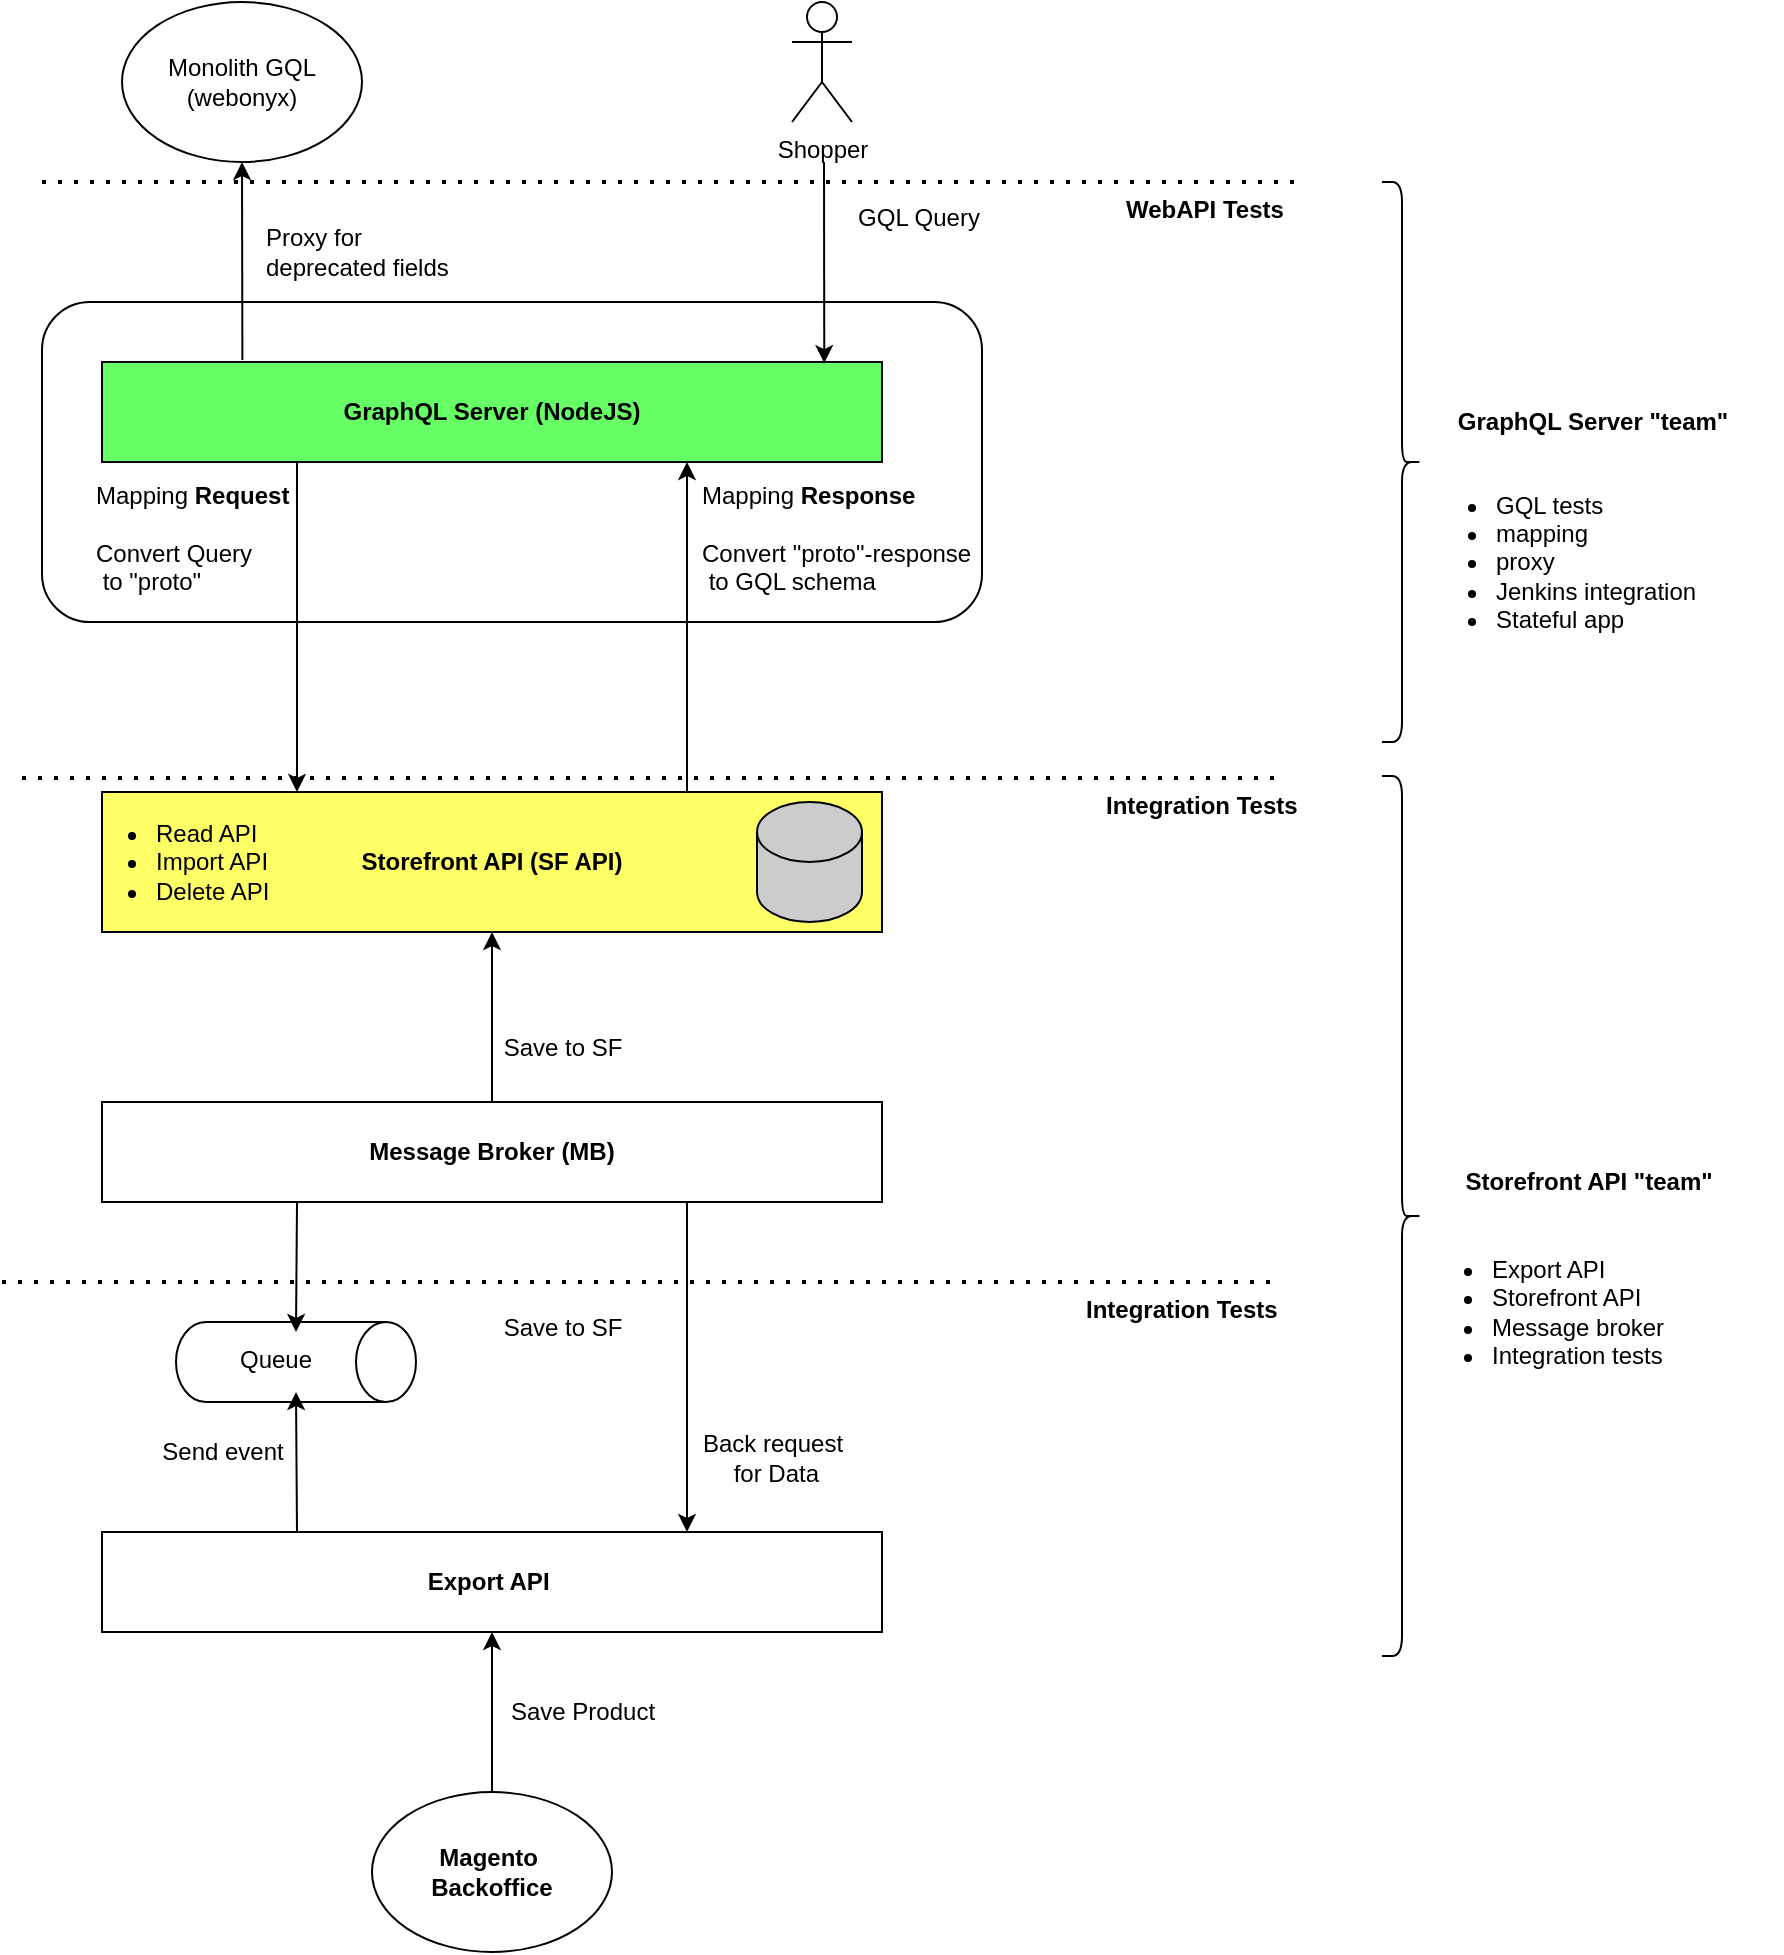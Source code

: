 <mxfile version="13.6.5" type="github" pages="3">
  <diagram id="z_3OlUZgvgA4r3jRaCpC" name="Responsibilities">
    <mxGraphModel dx="2276" dy="1864" grid="1" gridSize="10" guides="1" tooltips="1" connect="1" arrows="1" fold="1" page="1" pageScale="1" pageWidth="850" pageHeight="1100" math="0" shadow="0">
      <root>
        <mxCell id="0" />
        <mxCell id="1" parent="0" />
        <mxCell id="OfhyGZPmbudF-7aOh3mg-1" value="" style="rounded=1;whiteSpace=wrap;html=1;" parent="1" vertex="1">
          <mxGeometry x="20" y="-920" width="470" height="160" as="geometry" />
        </mxCell>
        <mxCell id="OfhyGZPmbudF-7aOh3mg-2" value="&lt;b&gt;Export API&amp;nbsp;&lt;/b&gt;" style="rounded=0;whiteSpace=wrap;html=1;" parent="1" vertex="1">
          <mxGeometry x="50" y="-305" width="390" height="50" as="geometry" />
        </mxCell>
        <mxCell id="OfhyGZPmbudF-7aOh3mg-3" value="&lt;b&gt;Message Broker (MB)&lt;/b&gt;" style="rounded=0;whiteSpace=wrap;html=1;" parent="1" vertex="1">
          <mxGeometry x="50" y="-520" width="390" height="50" as="geometry" />
        </mxCell>
        <mxCell id="OfhyGZPmbudF-7aOh3mg-4" value="&lt;b&gt;Storefront API (SF API)&lt;/b&gt;" style="rounded=0;whiteSpace=wrap;html=1;fillColor=#FFFF66;" parent="1" vertex="1">
          <mxGeometry x="50" y="-675" width="390" height="70" as="geometry" />
        </mxCell>
        <mxCell id="OfhyGZPmbudF-7aOh3mg-5" value="&lt;b&gt;GraphQL Server (NodeJS)&lt;/b&gt;" style="rounded=0;whiteSpace=wrap;html=1;fillColor=#66FF66;" parent="1" vertex="1">
          <mxGeometry x="50" y="-890" width="390" height="50" as="geometry" />
        </mxCell>
        <mxCell id="OfhyGZPmbudF-7aOh3mg-6" value="" style="endArrow=classic;html=1;exitX=0.25;exitY=1;exitDx=0;exitDy=0;entryX=0.25;entryY=0;entryDx=0;entryDy=0;" parent="1" source="OfhyGZPmbudF-7aOh3mg-5" target="OfhyGZPmbudF-7aOh3mg-4" edge="1">
          <mxGeometry width="50" height="50" relative="1" as="geometry">
            <mxPoint x="160" y="-710" as="sourcePoint" />
            <mxPoint x="210" y="-760" as="targetPoint" />
          </mxGeometry>
        </mxCell>
        <mxCell id="OfhyGZPmbudF-7aOh3mg-7" value="" style="endArrow=classic;html=1;exitX=0.75;exitY=0;exitDx=0;exitDy=0;entryX=0.75;entryY=1;entryDx=0;entryDy=0;" parent="1" source="OfhyGZPmbudF-7aOh3mg-4" target="OfhyGZPmbudF-7aOh3mg-5" edge="1">
          <mxGeometry width="50" height="50" relative="1" as="geometry">
            <mxPoint x="157.5" y="-830" as="sourcePoint" />
            <mxPoint x="157.5" y="-750" as="targetPoint" />
          </mxGeometry>
        </mxCell>
        <mxCell id="OfhyGZPmbudF-7aOh3mg-8" value="Mapping &lt;b&gt;Request&lt;br&gt;&lt;/b&gt;&lt;br&gt;Convert Query&lt;br&gt;&amp;nbsp;to &quot;proto&quot;&amp;nbsp;" style="text;html=1;align=left;verticalAlign=middle;resizable=0;points=[];autosize=1;" parent="1" vertex="1">
          <mxGeometry x="45" y="-832" width="110" height="60" as="geometry" />
        </mxCell>
        <mxCell id="OfhyGZPmbudF-7aOh3mg-9" value="Mapping &lt;b&gt;Response&lt;/b&gt;&lt;br&gt;&lt;br&gt;Convert &quot;proto&quot;-response&lt;br&gt;&amp;nbsp;to GQL schema&amp;nbsp;" style="text;html=1;align=left;verticalAlign=middle;resizable=0;points=[];autosize=1;" parent="1" vertex="1">
          <mxGeometry x="348" y="-832" width="150" height="60" as="geometry" />
        </mxCell>
        <mxCell id="OfhyGZPmbudF-7aOh3mg-10" value="Send event" style="text;html=1;align=center;verticalAlign=middle;resizable=0;points=[];autosize=1;" parent="1" vertex="1">
          <mxGeometry x="70" y="-355" width="80" height="20" as="geometry" />
        </mxCell>
        <mxCell id="OfhyGZPmbudF-7aOh3mg-11" value="" style="endArrow=classic;html=1;exitX=0.75;exitY=1;exitDx=0;exitDy=0;entryX=0.75;entryY=0;entryDx=0;entryDy=0;" parent="1" source="OfhyGZPmbudF-7aOh3mg-3" target="OfhyGZPmbudF-7aOh3mg-2" edge="1">
          <mxGeometry width="50" height="50" relative="1" as="geometry">
            <mxPoint x="157.5" y="-700" as="sourcePoint" />
            <mxPoint x="157.5" y="-620" as="targetPoint" />
          </mxGeometry>
        </mxCell>
        <mxCell id="OfhyGZPmbudF-7aOh3mg-12" value="Back request&lt;br&gt;&amp;nbsp;for Data" style="text;html=1;align=center;verticalAlign=middle;resizable=0;points=[];autosize=1;" parent="1" vertex="1">
          <mxGeometry x="340" y="-357" width="90" height="30" as="geometry" />
        </mxCell>
        <mxCell id="OfhyGZPmbudF-7aOh3mg-13" value="Shopper" style="shape=umlActor;verticalLabelPosition=bottom;verticalAlign=top;html=1;outlineConnect=0;" parent="1" vertex="1">
          <mxGeometry x="395" y="-1070" width="30" height="60" as="geometry" />
        </mxCell>
        <mxCell id="OfhyGZPmbudF-7aOh3mg-14" value="" style="endArrow=classic;html=1;entryX=0.926;entryY=0.011;entryDx=0;entryDy=0;entryPerimeter=0;" parent="1" target="OfhyGZPmbudF-7aOh3mg-5" edge="1">
          <mxGeometry width="50" height="50" relative="1" as="geometry">
            <mxPoint x="411" y="-990" as="sourcePoint" />
            <mxPoint x="320" y="-880" as="targetPoint" />
          </mxGeometry>
        </mxCell>
        <mxCell id="OfhyGZPmbudF-7aOh3mg-15" value="Monolith GQL&lt;br&gt;(webonyx)" style="ellipse;whiteSpace=wrap;html=1;" parent="1" vertex="1">
          <mxGeometry x="60" y="-1070" width="120" height="80" as="geometry" />
        </mxCell>
        <mxCell id="OfhyGZPmbudF-7aOh3mg-17" value="Proxy for&lt;br&gt;deprecated fields &lt;br&gt;" style="text;html=1;align=left;verticalAlign=middle;resizable=0;points=[];autosize=1;" parent="1" vertex="1">
          <mxGeometry x="130" y="-960" width="110" height="30" as="geometry" />
        </mxCell>
        <mxCell id="OfhyGZPmbudF-7aOh3mg-18" value="&lt;div style=&quot;text-align: left&quot;&gt;&lt;span&gt;GQL Query&lt;/span&gt;&lt;/div&gt;&lt;div style=&quot;text-align: left&quot;&gt;&lt;br&gt;&lt;/div&gt;" style="text;html=1;align=center;verticalAlign=middle;resizable=0;points=[];autosize=1;" parent="1" vertex="1">
          <mxGeometry x="418" y="-970" width="80" height="30" as="geometry" />
        </mxCell>
        <mxCell id="OfhyGZPmbudF-7aOh3mg-20" value="&lt;b&gt;Magento&amp;nbsp;&lt;br&gt;Backoffice&lt;/b&gt;" style="ellipse;whiteSpace=wrap;html=1;" parent="1" vertex="1">
          <mxGeometry x="185" y="-175" width="120" height="80" as="geometry" />
        </mxCell>
        <mxCell id="OfhyGZPmbudF-7aOh3mg-21" value="" style="group" parent="1" vertex="1" connectable="0">
          <mxGeometry x="245" y="-225" width="90" height="20" as="geometry" />
        </mxCell>
        <mxCell id="OfhyGZPmbudF-7aOh3mg-22" value="" style="endArrow=classic;html=1;entryX=0.5;entryY=1;entryDx=0;entryDy=0;exitX=0.5;exitY=0;exitDx=0;exitDy=0;" parent="OfhyGZPmbudF-7aOh3mg-21" source="OfhyGZPmbudF-7aOh3mg-20" target="OfhyGZPmbudF-7aOh3mg-2" edge="1">
          <mxGeometry width="50" height="50" relative="1" as="geometry">
            <mxPoint x="-45" y="30" as="sourcePoint" />
            <mxPoint x="5" y="-20" as="targetPoint" />
          </mxGeometry>
        </mxCell>
        <mxCell id="OfhyGZPmbudF-7aOh3mg-23" value="Save Product" style="text;html=1;align=center;verticalAlign=middle;resizable=0;points=[];autosize=1;" parent="OfhyGZPmbudF-7aOh3mg-21" vertex="1">
          <mxGeometry width="90" height="20" as="geometry" />
        </mxCell>
        <mxCell id="OfhyGZPmbudF-7aOh3mg-24" value="" style="shape=cylinder2;whiteSpace=wrap;html=1;boundedLbl=1;backgroundOutline=1;size=15;fillColor=#CCCCCC;" parent="1" vertex="1">
          <mxGeometry x="377.5" y="-670" width="52.5" height="60" as="geometry" />
        </mxCell>
        <mxCell id="OfhyGZPmbudF-7aOh3mg-25" style="edgeStyle=orthogonalEdgeStyle;rounded=0;orthogonalLoop=1;jettySize=auto;html=1;exitX=0.5;exitY=0;exitDx=0;exitDy=0;entryX=0.5;entryY=1;entryDx=0;entryDy=0;" parent="1" source="OfhyGZPmbudF-7aOh3mg-3" target="OfhyGZPmbudF-7aOh3mg-4" edge="1">
          <mxGeometry relative="1" as="geometry">
            <mxPoint x="239.787" y="-570.149" as="sourcePoint" />
            <mxPoint x="240" y="-600" as="targetPoint" />
          </mxGeometry>
        </mxCell>
        <mxCell id="OfhyGZPmbudF-7aOh3mg-31" value="" style="group" parent="1" vertex="1" connectable="0">
          <mxGeometry y="-570.0" width="600" height="40.0" as="geometry" />
        </mxCell>
        <mxCell id="OfhyGZPmbudF-7aOh3mg-34" value="" style="group" parent="OfhyGZPmbudF-7aOh3mg-31" vertex="1" connectable="0">
          <mxGeometry x="240" y="-20.0" width="80" height="52.612" as="geometry" />
        </mxCell>
        <mxCell id="OfhyGZPmbudF-7aOh3mg-35" value="Save to SF&lt;br&gt;" style="text;html=1;align=center;verticalAlign=middle;resizable=0;points=[];autosize=1;" parent="OfhyGZPmbudF-7aOh3mg-34" vertex="1">
          <mxGeometry x="5.333" y="32.612" width="70" height="20" as="geometry" />
        </mxCell>
        <mxCell id="OfhyGZPmbudF-7aOh3mg-36" value="" style="group" parent="1" vertex="1" connectable="0">
          <mxGeometry y="-430.0" width="640" height="40.0" as="geometry" />
        </mxCell>
        <mxCell id="OfhyGZPmbudF-7aOh3mg-37" value="&lt;font face=&quot;helvetica&quot;&gt;&lt;b&gt;Integration Tests&lt;/b&gt;&lt;/font&gt;" style="text;whiteSpace=wrap;html=1;" parent="OfhyGZPmbudF-7aOh3mg-36" vertex="1">
          <mxGeometry x="540" width="100" height="40" as="geometry" />
        </mxCell>
        <mxCell id="OfhyGZPmbudF-7aOh3mg-38" value="" style="endArrow=none;dashed=1;html=1;dashPattern=1 3;strokeWidth=2;entryX=1;entryY=0;entryDx=0;entryDy=0;" parent="OfhyGZPmbudF-7aOh3mg-36" target="OfhyGZPmbudF-7aOh3mg-37" edge="1">
          <mxGeometry width="50" height="50" relative="1" as="geometry">
            <mxPoint as="sourcePoint" />
            <mxPoint x="560" y="-10.0" as="targetPoint" />
          </mxGeometry>
        </mxCell>
        <mxCell id="OfhyGZPmbudF-7aOh3mg-39" value="" style="group" parent="OfhyGZPmbudF-7aOh3mg-36" vertex="1" connectable="0">
          <mxGeometry x="240" y="-20.0" width="80" height="52.612" as="geometry" />
        </mxCell>
        <mxCell id="OfhyGZPmbudF-7aOh3mg-40" value="Save to SF&lt;br&gt;" style="text;html=1;align=center;verticalAlign=middle;resizable=0;points=[];autosize=1;" parent="OfhyGZPmbudF-7aOh3mg-39" vertex="1">
          <mxGeometry x="5.333" y="32.612" width="70" height="20" as="geometry" />
        </mxCell>
        <mxCell id="OfhyGZPmbudF-7aOh3mg-41" value="&lt;ul&gt;&lt;li&gt;Read API&amp;nbsp;&lt;/li&gt;&lt;li&gt;Import API&lt;/li&gt;&lt;li&gt;Delete API&lt;/li&gt;&lt;/ul&gt;" style="text;strokeColor=none;fillColor=none;html=1;whiteSpace=wrap;verticalAlign=middle;overflow=hidden;" parent="1" vertex="1">
          <mxGeometry x="35" y="-680" width="105" height="80" as="geometry" />
        </mxCell>
        <mxCell id="OfhyGZPmbudF-7aOh3mg-42" value="" style="group" parent="1" vertex="1" connectable="0">
          <mxGeometry x="87" y="-410" width="120" height="40" as="geometry" />
        </mxCell>
        <mxCell id="OfhyGZPmbudF-7aOh3mg-43" value="" style="shape=cylinder2;whiteSpace=wrap;html=1;boundedLbl=1;backgroundOutline=1;size=15;fillColor=#FFFFFF;rotation=90;" parent="OfhyGZPmbudF-7aOh3mg-42" vertex="1">
          <mxGeometry x="40" y="-40" width="40" height="120" as="geometry" />
        </mxCell>
        <mxCell id="OfhyGZPmbudF-7aOh3mg-44" value="&lt;meta charset=&quot;utf-8&quot;&gt;&lt;span style=&quot;color: rgb(0, 0, 0); font-family: helvetica; font-size: 12px; font-style: normal; font-weight: 400; letter-spacing: normal; text-align: center; text-indent: 0px; text-transform: none; word-spacing: 0px; background-color: rgb(255, 255, 255); display: inline; float: none;&quot;&gt;Queue&lt;/span&gt;" style="text;whiteSpace=wrap;html=1;" parent="OfhyGZPmbudF-7aOh3mg-42" vertex="1">
          <mxGeometry x="30" y="5" width="60" height="30" as="geometry" />
        </mxCell>
        <mxCell id="OfhyGZPmbudF-7aOh3mg-45" value="" style="endArrow=classic;html=1;entryX=0.5;entryY=1;entryDx=0;entryDy=0;exitX=0.25;exitY=0;exitDx=0;exitDy=0;" parent="1" source="OfhyGZPmbudF-7aOh3mg-2" target="OfhyGZPmbudF-7aOh3mg-44" edge="1">
          <mxGeometry width="50" height="50" relative="1" as="geometry">
            <mxPoint x="200" y="-340" as="sourcePoint" />
            <mxPoint x="250" y="-390" as="targetPoint" />
          </mxGeometry>
        </mxCell>
        <mxCell id="OfhyGZPmbudF-7aOh3mg-46" value="" style="endArrow=classic;html=1;entryX=0.5;entryY=0;entryDx=0;entryDy=0;exitX=0.25;exitY=1;exitDx=0;exitDy=0;" parent="1" source="OfhyGZPmbudF-7aOh3mg-3" target="OfhyGZPmbudF-7aOh3mg-44" edge="1">
          <mxGeometry width="50" height="50" relative="1" as="geometry">
            <mxPoint x="157.5" y="-295" as="sourcePoint" />
            <mxPoint x="157" y="-365" as="targetPoint" />
          </mxGeometry>
        </mxCell>
        <mxCell id="OfhyGZPmbudF-7aOh3mg-47" value="" style="shape=curlyBracket;whiteSpace=wrap;html=1;rounded=1;fillColor=#FFFFFF;direction=west;" parent="1" vertex="1">
          <mxGeometry x="690" y="-980" width="20" height="280" as="geometry" />
        </mxCell>
        <mxCell id="OfhyGZPmbudF-7aOh3mg-48" value="" style="shape=curlyBracket;whiteSpace=wrap;html=1;rounded=1;fillColor=#FFFFFF;direction=west;" parent="1" vertex="1">
          <mxGeometry x="690" y="-683" width="20" height="440" as="geometry" />
        </mxCell>
        <mxCell id="OfhyGZPmbudF-7aOh3mg-49" value="&lt;font face=&quot;helvetica&quot;&gt;&lt;b&gt;WebAPI Tests&lt;/b&gt;&lt;/font&gt;" style="text;whiteSpace=wrap;html=1;" parent="1" vertex="1">
          <mxGeometry x="560" y="-980.0" width="120" height="40" as="geometry" />
        </mxCell>
        <mxCell id="OfhyGZPmbudF-7aOh3mg-50" value="" style="endArrow=none;dashed=1;html=1;dashPattern=1 3;strokeWidth=2;entryX=0.75;entryY=0;entryDx=0;entryDy=0;" parent="1" target="OfhyGZPmbudF-7aOh3mg-49" edge="1">
          <mxGeometry width="50" height="50" relative="1" as="geometry">
            <mxPoint x="20" y="-980" as="sourcePoint" />
            <mxPoint x="580" y="-260.0" as="targetPoint" />
          </mxGeometry>
        </mxCell>
        <mxCell id="OfhyGZPmbudF-7aOh3mg-27" value="&lt;span style=&quot;font-family: &amp;#34;helvetica&amp;#34;&quot;&gt;&lt;b&gt;Integration Tests&lt;/b&gt;&lt;/span&gt;" style="text;whiteSpace=wrap;html=1;" parent="1" vertex="1">
          <mxGeometry x="550" y="-682.0" width="120" height="40" as="geometry" />
        </mxCell>
        <mxCell id="OfhyGZPmbudF-7aOh3mg-28" value="" style="endArrow=none;dashed=1;html=1;dashPattern=1 3;strokeWidth=2;entryX=0.75;entryY=0;entryDx=0;entryDy=0;" parent="1" target="OfhyGZPmbudF-7aOh3mg-27" edge="1">
          <mxGeometry width="50" height="50" relative="1" as="geometry">
            <mxPoint x="10" y="-682.0" as="sourcePoint" />
            <mxPoint x="570" y="-692" as="targetPoint" />
          </mxGeometry>
        </mxCell>
        <mxCell id="OfhyGZPmbudF-7aOh3mg-52" value="&lt;b&gt;GraphQL Server &quot;team&quot;&lt;/b&gt;" style="text;html=1;align=center;verticalAlign=middle;resizable=0;points=[];autosize=1;" parent="1" vertex="1">
          <mxGeometry x="720" y="-870" width="150" height="20" as="geometry" />
        </mxCell>
        <mxCell id="OfhyGZPmbudF-7aOh3mg-53" value="&lt;ul&gt;&lt;li&gt;GQL tests&lt;/li&gt;&lt;li&gt;mapping&lt;/li&gt;&lt;li&gt;proxy&lt;/li&gt;&lt;li&gt;Jenkins integration&lt;/li&gt;&lt;li&gt;Stateful app&lt;/li&gt;&lt;/ul&gt;" style="text;strokeColor=none;fillColor=none;html=1;whiteSpace=wrap;verticalAlign=middle;overflow=hidden;" parent="1" vertex="1">
          <mxGeometry x="705" y="-840" width="185" height="90" as="geometry" />
        </mxCell>
        <mxCell id="OfhyGZPmbudF-7aOh3mg-54" value="&lt;b&gt;Storefront API &quot;team&quot;&lt;/b&gt;" style="text;html=1;align=center;verticalAlign=middle;resizable=0;points=[];autosize=1;" parent="1" vertex="1">
          <mxGeometry x="722.5" y="-490" width="140" height="20" as="geometry" />
        </mxCell>
        <mxCell id="OfhyGZPmbudF-7aOh3mg-55" value="&lt;ul&gt;&lt;li&gt;&lt;span&gt;Export API&lt;/span&gt;&lt;/li&gt;&lt;li&gt;&lt;span&gt;Storefront API&lt;/span&gt;&lt;/li&gt;&lt;li&gt;&lt;span&gt;Message broker&lt;/span&gt;&lt;/li&gt;&lt;li&gt;Integration tests&lt;/li&gt;&lt;/ul&gt;" style="text;strokeColor=none;fillColor=none;html=1;whiteSpace=wrap;verticalAlign=middle;overflow=hidden;" parent="1" vertex="1">
          <mxGeometry x="702.5" y="-460" width="185" height="90" as="geometry" />
        </mxCell>
        <mxCell id="DOh66vjn429_7vUQiMrh-3" value="" style="endArrow=classic;html=1;entryX=0.5;entryY=1;entryDx=0;entryDy=0;exitX=0.18;exitY=-0.019;exitDx=0;exitDy=0;exitPerimeter=0;" parent="1" source="OfhyGZPmbudF-7aOh3mg-5" target="OfhyGZPmbudF-7aOh3mg-15" edge="1">
          <mxGeometry width="50" height="50" relative="1" as="geometry">
            <mxPoint x="100" y="-890" as="sourcePoint" />
            <mxPoint x="150" y="-940" as="targetPoint" />
          </mxGeometry>
        </mxCell>
      </root>
    </mxGraphModel>
  </diagram>
  <diagram id="rL-VCGdM50RtdnKL-jvw" name="Dataflow">
    
    <mxGraphModel dx="1426" dy="715" grid="1" gridSize="10" guides="1" tooltips="1" connect="1" arrows="1" fold="1" page="1" pageScale="1" pageWidth="850" pageHeight="1100" math="0" shadow="0">
      
      <root>
        
        <mxCell id="4dy78sj4pTxISMzsEMFQ-0" />
        
        <mxCell id="4dy78sj4pTxISMzsEMFQ-1" parent="4dy78sj4pTxISMzsEMFQ-0" />
        
        <mxCell id="AHIlFwGsxdbZ3GGgYlJP-0" value="" style="group" vertex="1" connectable="0" parent="4dy78sj4pTxISMzsEMFQ-1">
          
          <mxGeometry x="20" y="40" width="880" height="985" as="geometry" />
          
        </mxCell>
        
        <mxCell id="AHIlFwGsxdbZ3GGgYlJP-1" value="" style="rounded=1;whiteSpace=wrap;html=1;" vertex="1" parent="AHIlFwGsxdbZ3GGgYlJP-0">
          
          <mxGeometry x="20" y="160" width="470" height="160" as="geometry" />
          
        </mxCell>
        
        <mxCell id="AHIlFwGsxdbZ3GGgYlJP-2" value="Export API&amp;nbsp;" style="rounded=0;whiteSpace=wrap;html=1;" vertex="1" parent="AHIlFwGsxdbZ3GGgYlJP-0">
          
          <mxGeometry x="50" y="775" width="390" height="50" as="geometry" />
          
        </mxCell>
        
        <mxCell id="AHIlFwGsxdbZ3GGgYlJP-3" value="Message Broker (MB)" style="rounded=0;whiteSpace=wrap;html=1;" vertex="1" parent="AHIlFwGsxdbZ3GGgYlJP-0">
          
          <mxGeometry x="50" y="560" width="390" height="50" as="geometry" />
          
        </mxCell>
        
        <mxCell id="AHIlFwGsxdbZ3GGgYlJP-4" value="Storefront API (SF API)" style="rounded=0;whiteSpace=wrap;html=1;fillColor=#FFFF66;" vertex="1" parent="AHIlFwGsxdbZ3GGgYlJP-0">
          
          <mxGeometry x="50" y="405" width="390" height="70" as="geometry" />
          
        </mxCell>
        
        <mxCell id="AHIlFwGsxdbZ3GGgYlJP-5" value="GraphQL Server (NodeJS)" style="rounded=0;whiteSpace=wrap;html=1;" vertex="1" parent="AHIlFwGsxdbZ3GGgYlJP-0">
          
          <mxGeometry x="50" y="190" width="390" height="50" as="geometry" />
          
        </mxCell>
        
        <mxCell id="AHIlFwGsxdbZ3GGgYlJP-6" value="" style="endArrow=classic;html=1;exitX=0.25;exitY=1;exitDx=0;exitDy=0;entryX=0.25;entryY=0;entryDx=0;entryDy=0;" edge="1" parent="AHIlFwGsxdbZ3GGgYlJP-0" source="AHIlFwGsxdbZ3GGgYlJP-5" target="AHIlFwGsxdbZ3GGgYlJP-4">
          
          <mxGeometry width="50" height="50" relative="1" as="geometry">
            
            <mxPoint x="160" y="370" as="sourcePoint" />
            
            <mxPoint x="210" y="320" as="targetPoint" />
            
          </mxGeometry>
          
        </mxCell>
        
        <mxCell id="AHIlFwGsxdbZ3GGgYlJP-7" value="" style="endArrow=classic;html=1;exitX=0.75;exitY=0;exitDx=0;exitDy=0;entryX=0.75;entryY=1;entryDx=0;entryDy=0;" edge="1" parent="AHIlFwGsxdbZ3GGgYlJP-0" source="AHIlFwGsxdbZ3GGgYlJP-4" target="AHIlFwGsxdbZ3GGgYlJP-5">
          
          <mxGeometry width="50" height="50" relative="1" as="geometry">
            
            <mxPoint x="157.5" y="250" as="sourcePoint" />
            
            <mxPoint x="157.5" y="330" as="targetPoint" />
            
          </mxGeometry>
          
        </mxCell>
        
        <mxCell id="AHIlFwGsxdbZ3GGgYlJP-8" value="Mapping &lt;b&gt;Request&lt;br&gt;&lt;/b&gt;&lt;br&gt;Convert Query&lt;br&gt;&amp;nbsp;to &quot;proto&quot;&amp;nbsp;" style="text;html=1;align=left;verticalAlign=middle;resizable=0;points=[];autosize=1;" vertex="1" parent="AHIlFwGsxdbZ3GGgYlJP-0">
          
          <mxGeometry x="45" y="248" width="110" height="60" as="geometry" />
          
        </mxCell>
        
        <mxCell id="AHIlFwGsxdbZ3GGgYlJP-9" value="Mapping &lt;b&gt;Response&lt;/b&gt;&lt;br&gt;&lt;br&gt;Convert &quot;proto&quot;-response&lt;br&gt;&amp;nbsp;to GQL schema&amp;nbsp;" style="text;html=1;align=left;verticalAlign=middle;resizable=0;points=[];autosize=1;" vertex="1" parent="AHIlFwGsxdbZ3GGgYlJP-0">
          
          <mxGeometry x="348" y="248" width="150" height="60" as="geometry" />
          
        </mxCell>
        
        <mxCell id="AHIlFwGsxdbZ3GGgYlJP-10" value="Send event" style="text;html=1;align=center;verticalAlign=middle;resizable=0;points=[];autosize=1;" vertex="1" parent="AHIlFwGsxdbZ3GGgYlJP-0">
          
          <mxGeometry x="70" y="725" width="80" height="20" as="geometry" />
          
        </mxCell>
        
        <mxCell id="AHIlFwGsxdbZ3GGgYlJP-11" value="" style="endArrow=classic;html=1;exitX=0.75;exitY=1;exitDx=0;exitDy=0;entryX=0.75;entryY=0;entryDx=0;entryDy=0;" edge="1" parent="AHIlFwGsxdbZ3GGgYlJP-0" source="AHIlFwGsxdbZ3GGgYlJP-3" target="AHIlFwGsxdbZ3GGgYlJP-2">
          
          <mxGeometry width="50" height="50" relative="1" as="geometry">
            
            <mxPoint x="157.5" y="380" as="sourcePoint" />
            
            <mxPoint x="157.5" y="460" as="targetPoint" />
            
          </mxGeometry>
          
        </mxCell>
        
        <mxCell id="AHIlFwGsxdbZ3GGgYlJP-12" value="Back request&lt;br&gt;&amp;nbsp;for Data" style="text;html=1;align=center;verticalAlign=middle;resizable=0;points=[];autosize=1;" vertex="1" parent="AHIlFwGsxdbZ3GGgYlJP-0">
          
          <mxGeometry x="340" y="723" width="90" height="30" as="geometry" />
          
        </mxCell>
        
        <mxCell id="AHIlFwGsxdbZ3GGgYlJP-13" value="Shopper" style="shape=umlActor;verticalLabelPosition=bottom;verticalAlign=top;html=1;outlineConnect=0;" vertex="1" parent="AHIlFwGsxdbZ3GGgYlJP-0">
          
          <mxGeometry x="395" y="10" width="30" height="60" as="geometry" />
          
        </mxCell>
        
        <mxCell id="AHIlFwGsxdbZ3GGgYlJP-14" value="" style="endArrow=classic;html=1;entryX=0.926;entryY=0.011;entryDx=0;entryDy=0;entryPerimeter=0;" edge="1" parent="AHIlFwGsxdbZ3GGgYlJP-0" target="AHIlFwGsxdbZ3GGgYlJP-5">
          
          <mxGeometry width="50" height="50" relative="1" as="geometry">
            
            <mxPoint x="411" y="90" as="sourcePoint" />
            
            <mxPoint x="320" y="200" as="targetPoint" />
            
          </mxGeometry>
          
        </mxCell>
        
        <mxCell id="AHIlFwGsxdbZ3GGgYlJP-15" value="Magento GQL&lt;br&gt;(webonyx)" style="ellipse;whiteSpace=wrap;html=1;" vertex="1" parent="AHIlFwGsxdbZ3GGgYlJP-0">
          
          <mxGeometry x="60" y="10" width="120" height="80" as="geometry" />
          
        </mxCell>
        
        <mxCell id="AHIlFwGsxdbZ3GGgYlJP-16" value="" style="endArrow=classic;startArrow=classic;html=1;entryX=0.5;entryY=1;entryDx=0;entryDy=0;" edge="1" parent="AHIlFwGsxdbZ3GGgYlJP-0" target="AHIlFwGsxdbZ3GGgYlJP-15">
          
          <mxGeometry width="50" height="50" relative="1" as="geometry">
            
            <mxPoint x="120" y="190" as="sourcePoint" />
            
            <mxPoint x="320" y="200" as="targetPoint" />
            
          </mxGeometry>
          
        </mxCell>
        
        <mxCell id="AHIlFwGsxdbZ3GGgYlJP-17" value="Proxy for&lt;br&gt;deprecated fields &lt;br&gt;&lt;i&gt;&amp;gt; products(type_id)&lt;/i&gt;" style="text;html=1;align=left;verticalAlign=middle;resizable=0;points=[];autosize=1;" vertex="1" parent="AHIlFwGsxdbZ3GGgYlJP-0">
          
          <mxGeometry x="130" y="110" width="120" height="50" as="geometry" />
          
        </mxCell>
        
        <mxCell id="AHIlFwGsxdbZ3GGgYlJP-18" value="&lt;div style=&quot;text-align: left&quot;&gt;&lt;span&gt;GQL Query&lt;/span&gt;&lt;/div&gt;&lt;div style=&quot;text-align: left&quot;&gt;&lt;span&gt;&lt;i&gt;&amp;gt; products(sku, type_id, thumbnail)&lt;/i&gt;&lt;/span&gt;&lt;/div&gt;" style="text;html=1;align=center;verticalAlign=middle;resizable=0;points=[];autosize=1;" vertex="1" parent="AHIlFwGsxdbZ3GGgYlJP-0">
          
          <mxGeometry x="410" y="120" width="200" height="30" as="geometry" />
          
        </mxCell>
        
        <mxCell id="AHIlFwGsxdbZ3GGgYlJP-19" value="&lt;h1&gt;&lt;font style=&quot;font-size: 14px&quot; color=&quot;#330066&quot;&gt;GQL Query&lt;/font&gt;&lt;/h1&gt;&lt;p&gt;&lt;font color=&quot;#4c0099&quot;&gt;&amp;nbsp; products(filter: { ...}) {&lt;br&gt;&lt;/font&gt;&lt;span style=&quot;color: rgb(76 , 0 , 153)&quot;&gt;&amp;nbsp; &amp;nbsp; items {&lt;br&gt;&lt;/span&gt;&lt;span style=&quot;color: rgb(76 , 0 , 153)&quot;&gt;&amp;nbsp; &amp;nbsp; &amp;nbsp; &amp;nbsp;sku&lt;br&gt;&amp;nbsp; &amp;nbsp; &amp;nbsp; &amp;nbsp;thumbnail&lt;br&gt;&lt;/span&gt;&lt;font color=&quot;#4c0099&quot;&gt;&amp;nbsp; &amp;nbsp; &amp;nbsp; &amp;nbsp;type_id&amp;nbsp;&lt;/font&gt;&lt;span&gt;&amp;nbsp;//deprecated&lt;br&gt;&lt;/span&gt;&lt;span style=&quot;color: rgb(76 , 0 , 153)&quot;&gt;&amp;nbsp; &amp;nbsp; &amp;nbsp; }&lt;br&gt;&amp;nbsp; }&amp;nbsp;&lt;/span&gt;&lt;/p&gt;" style="text;html=1;strokeColor=none;fillColor=none;spacing=5;spacingTop=-20;whiteSpace=wrap;overflow=hidden;rounded=0;" vertex="1" parent="AHIlFwGsxdbZ3GGgYlJP-0">
          
          <mxGeometry x="620" width="260" height="230" as="geometry" />
          
        </mxCell>
        
        <mxCell id="AHIlFwGsxdbZ3GGgYlJP-20" value="Magento&amp;nbsp;&lt;br&gt;Backoffice" style="ellipse;whiteSpace=wrap;html=1;" vertex="1" parent="AHIlFwGsxdbZ3GGgYlJP-0">
          
          <mxGeometry x="185" y="905" width="120" height="80" as="geometry" />
          
        </mxCell>
        
        <mxCell id="AHIlFwGsxdbZ3GGgYlJP-21" value="" style="group" vertex="1" connectable="0" parent="AHIlFwGsxdbZ3GGgYlJP-0">
          
          <mxGeometry x="245" y="855" width="90" height="20" as="geometry" />
          
        </mxCell>
        
        <mxCell id="AHIlFwGsxdbZ3GGgYlJP-22" value="Save Product" style="text;html=1;align=center;verticalAlign=middle;resizable=0;points=[];autosize=1;" vertex="1" parent="AHIlFwGsxdbZ3GGgYlJP-21">
          
          <mxGeometry width="90" height="20" as="geometry" />
          
        </mxCell>
        
        <mxCell id="AHIlFwGsxdbZ3GGgYlJP-23" value="" style="shape=cylinder2;whiteSpace=wrap;html=1;boundedLbl=1;backgroundOutline=1;size=15;fillColor=#CCCCCC;" vertex="1" parent="AHIlFwGsxdbZ3GGgYlJP-0">
          
          <mxGeometry x="377.5" y="410" width="52.5" height="60" as="geometry" />
          
        </mxCell>
        
        <mxCell id="AHIlFwGsxdbZ3GGgYlJP-24" style="edgeStyle=orthogonalEdgeStyle;rounded=0;orthogonalLoop=1;jettySize=auto;html=1;exitX=0.5;exitY=0;exitDx=0;exitDy=0;entryX=0.5;entryY=1;entryDx=0;entryDy=0;" edge="1" parent="AHIlFwGsxdbZ3GGgYlJP-0" source="AHIlFwGsxdbZ3GGgYlJP-3" target="AHIlFwGsxdbZ3GGgYlJP-4">
          
          <mxGeometry relative="1" as="geometry">
            
            <mxPoint x="239.787" y="509.851" as="sourcePoint" />
            
            <mxPoint x="240" y="480" as="targetPoint" />
            
          </mxGeometry>
          
        </mxCell>
        
        <mxCell id="AHIlFwGsxdbZ3GGgYlJP-25" value="" style="group" vertex="1" connectable="0" parent="AHIlFwGsxdbZ3GGgYlJP-0">
          
          <mxGeometry y="350.0" width="600" height="40.0" as="geometry" />
          
        </mxCell>
        
        <mxCell id="AHIlFwGsxdbZ3GGgYlJP-26" value="&lt;span style=&quot;color: rgb(0 , 0 , 0) ; font-family: &amp;#34;helvetica&amp;#34; ; font-size: 12px ; font-style: normal ; font-weight: 400 ; letter-spacing: normal ; text-align: left ; text-indent: 0px ; text-transform: none ; word-spacing: 0px ; background-color: rgb(248 , 249 , 250) ; display: inline ; float: none&quot;&gt;Over&amp;nbsp;&lt;/span&gt;&lt;br style=&quot;color: rgb(0 , 0 , 0) ; font-family: &amp;#34;helvetica&amp;#34; ; font-size: 12px ; font-style: normal ; font-weight: 400 ; letter-spacing: normal ; text-align: left ; text-indent: 0px ; text-transform: none ; word-spacing: 0px&quot;&gt;&lt;span style=&quot;color: rgb(0 , 0 , 0) ; font-family: &amp;#34;helvetica&amp;#34; ; font-size: 12px ; font-style: normal ; font-weight: 400 ; letter-spacing: normal ; text-align: left ; text-indent: 0px ; text-transform: none ; word-spacing: 0px ; background-color: rgb(248 , 249 , 250) ; display: inline ; float: none&quot;&gt;gRPC&lt;/span&gt;" style="text;whiteSpace=wrap;html=1;" vertex="1" parent="AHIlFwGsxdbZ3GGgYlJP-25">
          
          <mxGeometry x="540" y="1.137e-13" width="60" height="40" as="geometry" />
          
        </mxCell>
        
        <mxCell id="AHIlFwGsxdbZ3GGgYlJP-27" value="" style="endArrow=none;dashed=1;html=1;dashPattern=1 3;strokeWidth=2;entryX=0.5;entryY=0;entryDx=0;entryDy=0;" edge="1" parent="AHIlFwGsxdbZ3GGgYlJP-25" target="AHIlFwGsxdbZ3GGgYlJP-26">
          
          <mxGeometry width="50" height="50" relative="1" as="geometry">
            
            <mxPoint as="sourcePoint" />
            
            <mxPoint x="560" y="-10.0" as="targetPoint" />
            
          </mxGeometry>
          
        </mxCell>
        
        <mxCell id="AHIlFwGsxdbZ3GGgYlJP-28" value="&amp;gt; Request(sku, images)&lt;br&gt;&lt;i style=&quot;text-align: left&quot;&gt;thumbnail &amp;gt;&amp;gt; images&lt;/i&gt;" style="text;html=1;align=center;verticalAlign=middle;resizable=0;points=[];autosize=1;" vertex="1" parent="AHIlFwGsxdbZ3GGgYlJP-25">
          
          <mxGeometry x="10" y="15.0" width="140" height="30" as="geometry" />
          
        </mxCell>
        
        <mxCell id="AHIlFwGsxdbZ3GGgYlJP-29" value="&amp;gt; Response({sku: &quot;&quot;, images: []})&lt;br&gt;" style="text;html=1;align=center;verticalAlign=middle;resizable=0;points=[];autosize=1;" vertex="1" parent="AHIlFwGsxdbZ3GGgYlJP-25">
          
          <mxGeometry x="340" y="20.0" width="190" height="20" as="geometry" />
          
        </mxCell>
        
        <mxCell id="AHIlFwGsxdbZ3GGgYlJP-30" value="" style="group" vertex="1" connectable="0" parent="AHIlFwGsxdbZ3GGgYlJP-0">
          
          <mxGeometry y="510.0" width="600" height="40.0" as="geometry" />
          
        </mxCell>
        
        <mxCell id="AHIlFwGsxdbZ3GGgYlJP-31" value="&lt;span style=&quot;color: rgb(0 , 0 , 0) ; font-family: &amp;#34;helvetica&amp;#34; ; font-size: 12px ; font-style: normal ; font-weight: 400 ; letter-spacing: normal ; text-align: left ; text-indent: 0px ; text-transform: none ; word-spacing: 0px ; background-color: rgb(248 , 249 , 250) ; display: inline ; float: none&quot;&gt;Over&amp;nbsp;&lt;/span&gt;&lt;br style=&quot;color: rgb(0 , 0 , 0) ; font-family: &amp;#34;helvetica&amp;#34; ; font-size: 12px ; font-style: normal ; font-weight: 400 ; letter-spacing: normal ; text-align: left ; text-indent: 0px ; text-transform: none ; word-spacing: 0px&quot;&gt;&lt;span style=&quot;color: rgb(0 , 0 , 0) ; font-family: &amp;#34;helvetica&amp;#34; ; font-size: 12px ; font-style: normal ; font-weight: 400 ; letter-spacing: normal ; text-align: left ; text-indent: 0px ; text-transform: none ; word-spacing: 0px ; background-color: rgb(248 , 249 , 250) ; display: inline ; float: none&quot;&gt;gRPC&lt;/span&gt;" style="text;whiteSpace=wrap;html=1;" vertex="1" parent="AHIlFwGsxdbZ3GGgYlJP-30">
          
          <mxGeometry x="540" width="60" height="40" as="geometry" />
          
        </mxCell>
        
        <mxCell id="AHIlFwGsxdbZ3GGgYlJP-32" value="" style="endArrow=none;dashed=1;html=1;dashPattern=1 3;strokeWidth=2;entryX=0.5;entryY=0;entryDx=0;entryDy=0;" edge="1" parent="AHIlFwGsxdbZ3GGgYlJP-30" target="AHIlFwGsxdbZ3GGgYlJP-31">
          
          <mxGeometry width="50" height="50" relative="1" as="geometry">
            
            <mxPoint as="sourcePoint" />
            
            <mxPoint x="560" y="-10.0" as="targetPoint" />
            
          </mxGeometry>
          
        </mxCell>
        
        <mxCell id="AHIlFwGsxdbZ3GGgYlJP-33" value="" style="group" vertex="1" connectable="0" parent="AHIlFwGsxdbZ3GGgYlJP-30">
          
          <mxGeometry x="240" y="-20.0" width="80" height="52.612" as="geometry" />
          
        </mxCell>
        
        <mxCell id="AHIlFwGsxdbZ3GGgYlJP-34" value="Save to SF&lt;br&gt;" style="text;html=1;align=center;verticalAlign=middle;resizable=0;points=[];autosize=1;" vertex="1" parent="AHIlFwGsxdbZ3GGgYlJP-33">
          
          <mxGeometry x="5.333" y="32.612" width="70" height="20" as="geometry" />
          
        </mxCell>
        
        <mxCell id="AHIlFwGsxdbZ3GGgYlJP-35" value="" style="group" vertex="1" connectable="0" parent="AHIlFwGsxdbZ3GGgYlJP-0">
          
          <mxGeometry y="650.0" width="600" height="40.0" as="geometry" />
          
        </mxCell>
        
        <mxCell id="AHIlFwGsxdbZ3GGgYlJP-36" value="&lt;span style=&quot;color: rgb(0 , 0 , 0) ; font-family: &amp;#34;helvetica&amp;#34; ; font-size: 12px ; font-style: normal ; font-weight: 400 ; letter-spacing: normal ; text-align: left ; text-indent: 0px ; text-transform: none ; word-spacing: 0px ; background-color: rgb(248 , 249 , 250) ; display: inline ; float: none&quot;&gt;Over&amp;nbsp;&lt;/span&gt;&lt;br style=&quot;color: rgb(0 , 0 , 0) ; font-family: &amp;#34;helvetica&amp;#34; ; font-size: 12px ; font-style: normal ; font-weight: 400 ; letter-spacing: normal ; text-align: left ; text-indent: 0px ; text-transform: none ; word-spacing: 0px&quot;&gt;&lt;span style=&quot;color: rgb(0 , 0 , 0) ; font-family: &amp;#34;helvetica&amp;#34; ; font-size: 12px ; font-style: normal ; font-weight: 400 ; letter-spacing: normal ; text-align: left ; text-indent: 0px ; text-transform: none ; word-spacing: 0px ; background-color: rgb(248 , 249 , 250) ; display: inline ; float: none&quot;&gt;REST&lt;/span&gt;" style="text;whiteSpace=wrap;html=1;" vertex="1" parent="AHIlFwGsxdbZ3GGgYlJP-35">
          
          <mxGeometry x="540" width="60" height="40" as="geometry" />
          
        </mxCell>
        
        <mxCell id="AHIlFwGsxdbZ3GGgYlJP-37" value="" style="endArrow=none;dashed=1;html=1;dashPattern=1 3;strokeWidth=2;entryX=0.5;entryY=0;entryDx=0;entryDy=0;" edge="1" parent="AHIlFwGsxdbZ3GGgYlJP-35" target="AHIlFwGsxdbZ3GGgYlJP-36">
          
          <mxGeometry width="50" height="50" relative="1" as="geometry">
            
            <mxPoint as="sourcePoint" />
            
            <mxPoint x="560" y="-10.0" as="targetPoint" />
            
          </mxGeometry>
          
        </mxCell>
        
        <mxCell id="AHIlFwGsxdbZ3GGgYlJP-38" value="" style="group" vertex="1" connectable="0" parent="AHIlFwGsxdbZ3GGgYlJP-35">
          
          <mxGeometry x="240" y="-20.0" width="80" height="52.612" as="geometry" />
          
        </mxCell>
        
        <mxCell id="AHIlFwGsxdbZ3GGgYlJP-39" value="Save to SF&lt;br&gt;" style="text;html=1;align=center;verticalAlign=middle;resizable=0;points=[];autosize=1;" vertex="1" parent="AHIlFwGsxdbZ3GGgYlJP-38">
          
          <mxGeometry x="5.333" y="32.612" width="70" height="20" as="geometry" />
          
        </mxCell>
        
        <mxCell id="AHIlFwGsxdbZ3GGgYlJP-40" value="&lt;ul&gt;&lt;li&gt;Read API&amp;nbsp;&lt;/li&gt;&lt;li&gt;Import API&lt;/li&gt;&lt;li&gt;Delete API&lt;/li&gt;&lt;/ul&gt;" style="text;strokeColor=none;fillColor=none;html=1;whiteSpace=wrap;verticalAlign=middle;overflow=hidden;" vertex="1" parent="AHIlFwGsxdbZ3GGgYlJP-0">
          
          <mxGeometry x="35" y="400" width="105" height="80" as="geometry" />
          
        </mxCell>
        
        <mxCell id="AHIlFwGsxdbZ3GGgYlJP-41" value="" style="group" vertex="1" connectable="0" parent="AHIlFwGsxdbZ3GGgYlJP-0">
          
          <mxGeometry x="87" y="670" width="120" height="40" as="geometry" />
          
        </mxCell>
        
        <mxCell id="AHIlFwGsxdbZ3GGgYlJP-42" value="" style="shape=cylinder2;whiteSpace=wrap;html=1;boundedLbl=1;backgroundOutline=1;size=15;fillColor=#FFFFFF;rotation=90;" vertex="1" parent="AHIlFwGsxdbZ3GGgYlJP-41">
          
          <mxGeometry x="40" y="-40" width="40" height="120" as="geometry" />
          
        </mxCell>
        
        <mxCell id="AHIlFwGsxdbZ3GGgYlJP-43" value="&lt;meta charset=&quot;utf-8&quot;&gt;&lt;span style=&quot;color: rgb(0, 0, 0); font-family: helvetica; font-size: 12px; font-style: normal; font-weight: 400; letter-spacing: normal; text-align: center; text-indent: 0px; text-transform: none; word-spacing: 0px; background-color: rgb(255, 255, 255); display: inline; float: none;&quot;&gt;Queue&lt;/span&gt;" style="text;whiteSpace=wrap;html=1;" vertex="1" parent="AHIlFwGsxdbZ3GGgYlJP-41">
          
          <mxGeometry x="30" y="5" width="60" height="30" as="geometry" />
          
        </mxCell>
        
        <mxCell id="AHIlFwGsxdbZ3GGgYlJP-44" value="" style="endArrow=classic;html=1;entryX=0.5;entryY=1;entryDx=0;entryDy=0;exitX=0.25;exitY=0;exitDx=0;exitDy=0;" edge="1" parent="AHIlFwGsxdbZ3GGgYlJP-0" source="AHIlFwGsxdbZ3GGgYlJP-2" target="AHIlFwGsxdbZ3GGgYlJP-43">
          
          <mxGeometry width="50" height="50" relative="1" as="geometry">
            
            <mxPoint x="200" y="740" as="sourcePoint" />
            
            <mxPoint x="250" y="690" as="targetPoint" />
            
          </mxGeometry>
          
        </mxCell>
        
        <mxCell id="AHIlFwGsxdbZ3GGgYlJP-45" value="" style="endArrow=classic;html=1;entryX=0.5;entryY=0;entryDx=0;entryDy=0;exitX=0.25;exitY=1;exitDx=0;exitDy=0;" edge="1" parent="AHIlFwGsxdbZ3GGgYlJP-0" source="AHIlFwGsxdbZ3GGgYlJP-3" target="AHIlFwGsxdbZ3GGgYlJP-43">
          
          <mxGeometry width="50" height="50" relative="1" as="geometry">
            
            <mxPoint x="157.5" y="785" as="sourcePoint" />
            
            <mxPoint x="157" y="715" as="targetPoint" />
            
          </mxGeometry>
          
        </mxCell>
        
        <mxCell id="AHIlFwGsxdbZ3GGgYlJP-46" value="" style="shape=curlyBracket;whiteSpace=wrap;html=1;rounded=1;fillColor=#FFFFFF;direction=west;" vertex="1" parent="AHIlFwGsxdbZ3GGgYlJP-0">
          
          <mxGeometry x="780" y="80" width="20" height="280" as="geometry" />
          
        </mxCell>
        
        <mxCell id="AHIlFwGsxdbZ3GGgYlJP-47" value="" style="shape=curlyBracket;whiteSpace=wrap;html=1;rounded=1;fillColor=#FFFFFF;direction=west;" vertex="1" parent="AHIlFwGsxdbZ3GGgYlJP-0">
          
          <mxGeometry x="780" y="400" width="20" height="440" as="geometry" />
          
        </mxCell>
        
        <mxCell id="AHIlFwGsxdbZ3GGgYlJP-48" value="" style="endArrow=classic;html=1;entryX=0.5;entryY=1;entryDx=0;entryDy=0;exitX=0.5;exitY=0;exitDx=0;exitDy=0;" edge="1" parent="AHIlFwGsxdbZ3GGgYlJP-0" source="AHIlFwGsxdbZ3GGgYlJP-20" target="AHIlFwGsxdbZ3GGgYlJP-2">
          
          <mxGeometry width="50" height="50" relative="1" as="geometry">
            
            <mxPoint x="110" y="1055" as="sourcePoint" />
            
            <mxPoint x="160" y="1005" as="targetPoint" />
            
          </mxGeometry>
          
        </mxCell>
        
      </root>
      
    </mxGraphModel>
    
  </diagram>
  <diagram id="DUr7TY5aUi4pnyEDon0X" name="Current State">
    <mxGraphModel dx="983" dy="1593" grid="1" gridSize="10" guides="1" tooltips="1" connect="1" arrows="1" fold="1" page="1" pageScale="1" pageWidth="850" pageHeight="1100" math="0" shadow="0">
      <root>
        <mxCell id="BqZDFzsi2WXLfjEjda6c-0" />
        <mxCell id="BqZDFzsi2WXLfjEjda6c-1" parent="BqZDFzsi2WXLfjEjda6c-0" />
        <mxCell id="BqZDFzsi2WXLfjEjda6c-135" value="" style="shape=image;html=1;verticalAlign=top;verticalLabelPosition=bottom;labelBackgroundColor=#ffffff;imageAspect=0;aspect=fixed;image=https://cdn4.iconfinder.com/data/icons/icocentre-free-icons/137/f-check_256-128.png" vertex="1" parent="BqZDFzsi2WXLfjEjda6c-1">
          <mxGeometry x="359.5" y="110" width="18" height="18" as="geometry" />
        </mxCell>
        <mxCell id="BqZDFzsi2WXLfjEjda6c-136" value="" style="shape=image;html=1;verticalAlign=top;verticalLabelPosition=bottom;labelBackgroundColor=#ffffff;imageAspect=0;aspect=fixed;image=https://cdn4.iconfinder.com/data/icons/icocentre-free-icons/137/f-check_256-128.png" vertex="1" parent="BqZDFzsi2WXLfjEjda6c-1">
          <mxGeometry x="416" y="110" width="18" height="18" as="geometry" />
        </mxCell>
        <mxCell id="BqZDFzsi2WXLfjEjda6c-260" value="" style="shape=image;html=1;verticalAlign=top;verticalLabelPosition=bottom;labelBackgroundColor=#ffffff;imageAspect=0;aspect=fixed;image=https://cdn4.iconfinder.com/data/icons/icocentre-free-icons/137/f-check_256-128.png" vertex="1" parent="BqZDFzsi2WXLfjEjda6c-1">
          <mxGeometry x="359.5" y="150" width="18" height="18" as="geometry" />
        </mxCell>
        <mxCell id="BqZDFzsi2WXLfjEjda6c-261" value="" style="shape=image;html=1;verticalAlign=top;verticalLabelPosition=bottom;labelBackgroundColor=#ffffff;imageAspect=0;aspect=fixed;image=https://cdn4.iconfinder.com/data/icons/icocentre-free-icons/137/f-check_256-128.png" vertex="1" parent="BqZDFzsi2WXLfjEjda6c-1">
          <mxGeometry x="416" y="150" width="18" height="18" as="geometry" />
        </mxCell>
        <mxCell id="BqZDFzsi2WXLfjEjda6c-262" value="" style="shape=image;html=1;verticalAlign=top;verticalLabelPosition=bottom;labelBackgroundColor=#ffffff;imageAspect=0;aspect=fixed;image=https://cdn4.iconfinder.com/data/icons/icocentre-free-icons/137/f-check_256-128.png" vertex="1" parent="BqZDFzsi2WXLfjEjda6c-1">
          <mxGeometry x="359.5" y="190" width="18" height="18" as="geometry" />
        </mxCell>
        <mxCell id="BqZDFzsi2WXLfjEjda6c-263" value="" style="shape=image;html=1;verticalAlign=top;verticalLabelPosition=bottom;labelBackgroundColor=#ffffff;imageAspect=0;aspect=fixed;image=https://cdn4.iconfinder.com/data/icons/icocentre-free-icons/137/f-check_256-128.png" vertex="1" parent="BqZDFzsi2WXLfjEjda6c-1">
          <mxGeometry x="416" y="190" width="18" height="18" as="geometry" />
        </mxCell>
        <mxCell id="BqZDFzsi2WXLfjEjda6c-264" value="" style="shape=image;html=1;verticalAlign=top;verticalLabelPosition=bottom;labelBackgroundColor=#ffffff;imageAspect=0;aspect=fixed;image=https://cdn4.iconfinder.com/data/icons/icocentre-free-icons/137/f-check_256-128.png" vertex="1" parent="BqZDFzsi2WXLfjEjda6c-1">
          <mxGeometry x="359.5" y="230" width="18" height="18" as="geometry" />
        </mxCell>
        <mxCell id="BqZDFzsi2WXLfjEjda6c-265" value="" style="shape=image;html=1;verticalAlign=top;verticalLabelPosition=bottom;labelBackgroundColor=#ffffff;imageAspect=0;aspect=fixed;image=https://cdn4.iconfinder.com/data/icons/icocentre-free-icons/137/f-check_256-128.png" vertex="1" parent="BqZDFzsi2WXLfjEjda6c-1">
          <mxGeometry x="416" y="230" width="18" height="18" as="geometry" />
        </mxCell>
        <mxCell id="BqZDFzsi2WXLfjEjda6c-266" value="" style="shape=image;html=1;verticalAlign=top;verticalLabelPosition=bottom;labelBackgroundColor=#ffffff;imageAspect=0;aspect=fixed;image=https://cdn4.iconfinder.com/data/icons/icocentre-free-icons/137/f-check_256-128.png" vertex="1" parent="BqZDFzsi2WXLfjEjda6c-1">
          <mxGeometry x="359.5" y="270" width="18" height="18" as="geometry" />
        </mxCell>
        <mxCell id="BqZDFzsi2WXLfjEjda6c-268" value="" style="shape=image;html=1;verticalAlign=top;verticalLabelPosition=bottom;labelBackgroundColor=#ffffff;imageAspect=0;aspect=fixed;image=https://cdn4.iconfinder.com/data/icons/icocentre-free-icons/137/f-check_256-128.png" vertex="1" parent="BqZDFzsi2WXLfjEjda6c-1">
          <mxGeometry x="359.5" y="350" width="18" height="18" as="geometry" />
        </mxCell>
        <mxCell id="BqZDFzsi2WXLfjEjda6c-269" value="" style="shape=image;html=1;verticalAlign=top;verticalLabelPosition=bottom;labelBackgroundColor=#ffffff;imageAspect=0;aspect=fixed;image=https://cdn4.iconfinder.com/data/icons/icocentre-free-icons/137/f-check_256-128.png" vertex="1" parent="BqZDFzsi2WXLfjEjda6c-1">
          <mxGeometry x="359.5" y="470" width="18" height="18" as="geometry" />
        </mxCell>
        <mxCell id="BqZDFzsi2WXLfjEjda6c-270" value="" style="shape=image;html=1;verticalAlign=top;verticalLabelPosition=bottom;labelBackgroundColor=#ffffff;imageAspect=0;aspect=fixed;image=https://cdn4.iconfinder.com/data/icons/icocentre-free-icons/137/f-check_256-128.png" vertex="1" parent="BqZDFzsi2WXLfjEjda6c-1">
          <mxGeometry x="359.5" y="590" width="18" height="18" as="geometry" />
        </mxCell>
        <mxCell id="BqZDFzsi2WXLfjEjda6c-271" value="" style="shape=image;html=1;verticalAlign=top;verticalLabelPosition=bottom;labelBackgroundColor=#ffffff;imageAspect=0;aspect=fixed;image=https://cdn4.iconfinder.com/data/icons/icocentre-free-icons/137/f-check_256-128.png" vertex="1" parent="BqZDFzsi2WXLfjEjda6c-1">
          <mxGeometry x="359.5" y="550" width="18" height="18" as="geometry" />
        </mxCell>
        <mxCell id="BqZDFzsi2WXLfjEjda6c-272" value="" style="shape=image;html=1;verticalAlign=top;verticalLabelPosition=bottom;labelBackgroundColor=#ffffff;imageAspect=0;aspect=fixed;image=https://cdn4.iconfinder.com/data/icons/icocentre-free-icons/137/f-check_256-128.png" vertex="1" parent="BqZDFzsi2WXLfjEjda6c-1">
          <mxGeometry x="361.5" y="508" width="18" height="18" as="geometry" />
        </mxCell>
        <mxCell id="BqZDFzsi2WXLfjEjda6c-273" value="" style="shape=image;html=1;verticalAlign=top;verticalLabelPosition=bottom;labelBackgroundColor=#ffffff;imageAspect=0;aspect=fixed;image=https://cdn4.iconfinder.com/data/icons/icocentre-free-icons/137/f-check_256-128.png" vertex="1" parent="BqZDFzsi2WXLfjEjda6c-1">
          <mxGeometry x="361.5" y="670" width="18" height="18" as="geometry" />
        </mxCell>
        <mxCell id="BqZDFzsi2WXLfjEjda6c-274" value="" style="shape=image;html=1;verticalAlign=top;verticalLabelPosition=bottom;labelBackgroundColor=#ffffff;imageAspect=0;aspect=fixed;image=https://cdn4.iconfinder.com/data/icons/icocentre-free-icons/137/f-check_256-128.png" vertex="1" parent="BqZDFzsi2WXLfjEjda6c-1">
          <mxGeometry x="416" y="670" width="18" height="18" as="geometry" />
        </mxCell>
        <mxCell id="BqZDFzsi2WXLfjEjda6c-4" value="&lt;p style=&quot;font-weight: 400 ; text-align: left ; margin: 10px 0px 0px ; padding: 0px ; color: rgb(23 , 43 , 77) ; background-color: rgb(255 , 255 , 255) ; outline: none&quot;&gt;&lt;span style=&quot;outline: none&quot;&gt;&lt;b&gt;&lt;font style=&quot;font-size: 18px&quot;&gt;Current State (coverage)&lt;/font&gt;&lt;/b&gt;&lt;/span&gt;&lt;/p&gt;&lt;div&gt;&lt;span style=&quot;outline: none&quot;&gt;&lt;b&gt;&lt;font style=&quot;font-size: 18px&quot;&gt;&lt;br&gt;&lt;/font&gt;&lt;/b&gt;&lt;/span&gt;&lt;/div&gt;" style="shape=table;html=1;whiteSpace=wrap;startSize=30;container=1;collapsible=0;childLayout=tableLayout;fontStyle=1;align=center;" vertex="1" parent="BqZDFzsi2WXLfjEjda6c-1">
          <mxGeometry x="210" y="-50" width="317" height="830" as="geometry" />
        </mxCell>
        <mxCell id="BqZDFzsi2WXLfjEjda6c-5" value="" style="shape=partialRectangle;html=1;whiteSpace=wrap;collapsible=0;dropTarget=0;pointerEvents=0;fillColor=none;top=0;left=0;bottom=0;right=0;points=[[0,0.5],[1,0.5]];portConstraint=eastwest;" vertex="1" parent="BqZDFzsi2WXLfjEjda6c-4">
          <mxGeometry y="30" width="317" height="40" as="geometry" />
        </mxCell>
        <mxCell id="BqZDFzsi2WXLfjEjda6c-21" style="shape=partialRectangle;html=1;whiteSpace=wrap;connectable=0;fillColor=none;top=0;left=0;bottom=0;right=0;overflow=hidden;" vertex="1" parent="BqZDFzsi2WXLfjEjda6c-5">
          <mxGeometry width="80" height="40" as="geometry" />
        </mxCell>
        <mxCell id="BqZDFzsi2WXLfjEjda6c-6" value="" style="shape=partialRectangle;html=1;whiteSpace=wrap;connectable=0;fillColor=none;top=0;left=0;bottom=0;right=0;overflow=hidden;" vertex="1" parent="BqZDFzsi2WXLfjEjda6c-5">
          <mxGeometry x="80" width="60" height="40" as="geometry" />
        </mxCell>
        <mxCell id="BqZDFzsi2WXLfjEjda6c-18" value="Exported&lt;br&gt;&lt;font style=&quot;font-size: 6px&quot;&gt;(Feed/Provider )&lt;/font&gt;" style="shape=partialRectangle;html=1;whiteSpace=wrap;connectable=0;fillColor=none;top=0;left=0;bottom=0;right=0;overflow=hidden;fontStyle=1" vertex="1" parent="BqZDFzsi2WXLfjEjda6c-5">
          <mxGeometry x="140" width="50" height="40" as="geometry" />
        </mxCell>
        <mxCell id="BqZDFzsi2WXLfjEjda6c-7" value="SF API" style="shape=partialRectangle;html=1;whiteSpace=wrap;connectable=0;fillColor=none;top=0;left=0;bottom=0;right=0;overflow=hidden;fontStyle=1" vertex="1" parent="BqZDFzsi2WXLfjEjda6c-5">
          <mxGeometry x="190" width="64" height="40" as="geometry" />
        </mxCell>
        <mxCell id="BqZDFzsi2WXLfjEjda6c-8" value="GQL" style="shape=partialRectangle;html=1;whiteSpace=wrap;connectable=0;fillColor=none;top=0;left=0;bottom=0;right=0;overflow=hidden;fontStyle=1" vertex="1" parent="BqZDFzsi2WXLfjEjda6c-5">
          <mxGeometry x="254" width="63" height="40" as="geometry" />
        </mxCell>
        <mxCell id="BqZDFzsi2WXLfjEjda6c-9" value="" style="shape=partialRectangle;html=1;whiteSpace=wrap;collapsible=0;dropTarget=0;pointerEvents=0;fillColor=none;top=0;left=0;bottom=0;right=0;points=[[0,0.5],[1,0.5]];portConstraint=eastwest;" vertex="1" parent="BqZDFzsi2WXLfjEjda6c-4">
          <mxGeometry y="70" width="317" height="40" as="geometry" />
        </mxCell>
        <mxCell id="BqZDFzsi2WXLfjEjda6c-22" value="&lt;span&gt;&lt;b&gt;Products&lt;/b&gt;&lt;/span&gt;" style="shape=partialRectangle;html=1;whiteSpace=wrap;connectable=0;fillColor=none;top=0;left=0;bottom=0;right=0;overflow=hidden;" vertex="1" parent="BqZDFzsi2WXLfjEjda6c-9">
          <mxGeometry width="80" height="40" as="geometry" />
        </mxCell>
        <mxCell id="BqZDFzsi2WXLfjEjda6c-10" value="" style="shape=partialRectangle;html=1;whiteSpace=wrap;connectable=0;fillColor=none;top=0;left=0;bottom=0;right=0;overflow=hidden;" vertex="1" parent="BqZDFzsi2WXLfjEjda6c-9">
          <mxGeometry x="80" width="60" height="40" as="geometry" />
        </mxCell>
        <mxCell id="BqZDFzsi2WXLfjEjda6c-19" style="shape=partialRectangle;html=1;whiteSpace=wrap;connectable=0;fillColor=none;top=0;left=0;bottom=0;right=0;overflow=hidden;" vertex="1" parent="BqZDFzsi2WXLfjEjda6c-9">
          <mxGeometry x="140" width="50" height="40" as="geometry" />
        </mxCell>
        <mxCell id="BqZDFzsi2WXLfjEjda6c-11" value="" style="shape=partialRectangle;html=1;whiteSpace=wrap;connectable=0;fillColor=none;top=0;left=0;bottom=0;right=0;overflow=hidden;" vertex="1" parent="BqZDFzsi2WXLfjEjda6c-9">
          <mxGeometry x="190" width="64" height="40" as="geometry" />
        </mxCell>
        <mxCell id="BqZDFzsi2WXLfjEjda6c-12" value="" style="shape=partialRectangle;html=1;whiteSpace=wrap;connectable=0;fillColor=none;top=0;left=0;bottom=0;right=0;overflow=hidden;" vertex="1" parent="BqZDFzsi2WXLfjEjda6c-9">
          <mxGeometry x="254" width="63" height="40" as="geometry" />
        </mxCell>
        <mxCell id="BqZDFzsi2WXLfjEjda6c-13" value="" style="shape=partialRectangle;html=1;whiteSpace=wrap;collapsible=0;dropTarget=0;pointerEvents=0;fillColor=none;top=0;left=0;bottom=0;right=0;points=[[0,0.5],[1,0.5]];portConstraint=eastwest;" vertex="1" parent="BqZDFzsi2WXLfjEjda6c-4">
          <mxGeometry y="110" width="317" height="40" as="geometry" />
        </mxCell>
        <mxCell id="BqZDFzsi2WXLfjEjda6c-23" style="shape=partialRectangle;html=1;whiteSpace=wrap;connectable=0;fillColor=none;top=0;left=0;bottom=0;right=0;overflow=hidden;" vertex="1" parent="BqZDFzsi2WXLfjEjda6c-13">
          <mxGeometry width="80" height="40" as="geometry" />
        </mxCell>
        <mxCell id="BqZDFzsi2WXLfjEjda6c-14" value="Dynamic Attributes" style="shape=partialRectangle;html=1;whiteSpace=wrap;connectable=0;fillColor=none;top=0;left=0;bottom=0;right=0;overflow=hidden;" vertex="1" parent="BqZDFzsi2WXLfjEjda6c-13">
          <mxGeometry x="80" width="60" height="40" as="geometry" />
        </mxCell>
        <mxCell id="BqZDFzsi2WXLfjEjda6c-20" style="shape=partialRectangle;html=1;whiteSpace=wrap;connectable=0;fillColor=none;top=0;left=0;bottom=0;right=0;overflow=hidden;" vertex="1" parent="BqZDFzsi2WXLfjEjda6c-13">
          <mxGeometry x="140" width="50" height="40" as="geometry" />
        </mxCell>
        <mxCell id="BqZDFzsi2WXLfjEjda6c-15" value="" style="shape=partialRectangle;html=1;whiteSpace=wrap;connectable=0;fillColor=none;top=0;left=0;bottom=0;right=0;overflow=hidden;" vertex="1" parent="BqZDFzsi2WXLfjEjda6c-13">
          <mxGeometry x="190" width="64" height="40" as="geometry" />
        </mxCell>
        <mxCell id="BqZDFzsi2WXLfjEjda6c-16" value="" style="shape=partialRectangle;html=1;whiteSpace=wrap;connectable=0;fillColor=none;top=0;left=0;bottom=0;right=0;overflow=hidden;" vertex="1" parent="BqZDFzsi2WXLfjEjda6c-13">
          <mxGeometry x="254" width="63" height="40" as="geometry" />
        </mxCell>
        <mxCell id="BqZDFzsi2WXLfjEjda6c-36" style="shape=partialRectangle;html=1;whiteSpace=wrap;collapsible=0;dropTarget=0;pointerEvents=0;fillColor=none;top=0;left=0;bottom=0;right=0;points=[[0,0.5],[1,0.5]];portConstraint=eastwest;" vertex="1" parent="BqZDFzsi2WXLfjEjda6c-4">
          <mxGeometry y="150" width="317" height="40" as="geometry" />
        </mxCell>
        <mxCell id="BqZDFzsi2WXLfjEjda6c-37" style="shape=partialRectangle;html=1;whiteSpace=wrap;connectable=0;fillColor=none;top=0;left=0;bottom=0;right=0;overflow=hidden;" vertex="1" parent="BqZDFzsi2WXLfjEjda6c-36">
          <mxGeometry width="80" height="40" as="geometry" />
        </mxCell>
        <mxCell id="BqZDFzsi2WXLfjEjda6c-38" value="Categories" style="shape=partialRectangle;html=1;whiteSpace=wrap;connectable=0;fillColor=none;top=0;left=0;bottom=0;right=0;overflow=hidden;" vertex="1" parent="BqZDFzsi2WXLfjEjda6c-36">
          <mxGeometry x="80" width="60" height="40" as="geometry" />
        </mxCell>
        <mxCell id="BqZDFzsi2WXLfjEjda6c-39" style="shape=partialRectangle;html=1;whiteSpace=wrap;connectable=0;fillColor=none;top=0;left=0;bottom=0;right=0;overflow=hidden;" vertex="1" parent="BqZDFzsi2WXLfjEjda6c-36">
          <mxGeometry x="140" width="50" height="40" as="geometry" />
        </mxCell>
        <mxCell id="BqZDFzsi2WXLfjEjda6c-40" style="shape=partialRectangle;html=1;whiteSpace=wrap;connectable=0;fillColor=none;top=0;left=0;bottom=0;right=0;overflow=hidden;" vertex="1" parent="BqZDFzsi2WXLfjEjda6c-36">
          <mxGeometry x="190" width="64" height="40" as="geometry" />
        </mxCell>
        <mxCell id="BqZDFzsi2WXLfjEjda6c-41" style="shape=partialRectangle;html=1;whiteSpace=wrap;connectable=0;fillColor=none;top=0;left=0;bottom=0;right=0;overflow=hidden;" vertex="1" parent="BqZDFzsi2WXLfjEjda6c-36">
          <mxGeometry x="254" width="63" height="40" as="geometry" />
        </mxCell>
        <mxCell id="BqZDFzsi2WXLfjEjda6c-30" style="shape=partialRectangle;html=1;whiteSpace=wrap;collapsible=0;dropTarget=0;pointerEvents=0;fillColor=none;top=0;left=0;bottom=0;right=0;points=[[0,0.5],[1,0.5]];portConstraint=eastwest;" vertex="1" parent="BqZDFzsi2WXLfjEjda6c-4">
          <mxGeometry y="190" width="317" height="40" as="geometry" />
        </mxCell>
        <mxCell id="BqZDFzsi2WXLfjEjda6c-31" style="shape=partialRectangle;html=1;whiteSpace=wrap;connectable=0;fillColor=none;top=0;left=0;bottom=0;right=0;overflow=hidden;" vertex="1" parent="BqZDFzsi2WXLfjEjda6c-30">
          <mxGeometry width="80" height="40" as="geometry" />
        </mxCell>
        <mxCell id="BqZDFzsi2WXLfjEjda6c-32" value="Images&lt;br&gt;Video" style="shape=partialRectangle;html=1;whiteSpace=wrap;connectable=0;fillColor=none;top=0;left=0;bottom=0;right=0;overflow=hidden;" vertex="1" parent="BqZDFzsi2WXLfjEjda6c-30">
          <mxGeometry x="80" width="60" height="40" as="geometry" />
        </mxCell>
        <mxCell id="BqZDFzsi2WXLfjEjda6c-33" style="shape=partialRectangle;html=1;whiteSpace=wrap;connectable=0;fillColor=none;top=0;left=0;bottom=0;right=0;overflow=hidden;" vertex="1" parent="BqZDFzsi2WXLfjEjda6c-30">
          <mxGeometry x="140" width="50" height="40" as="geometry" />
        </mxCell>
        <mxCell id="BqZDFzsi2WXLfjEjda6c-34" style="shape=partialRectangle;html=1;whiteSpace=wrap;connectable=0;fillColor=none;top=0;left=0;bottom=0;right=0;overflow=hidden;" vertex="1" parent="BqZDFzsi2WXLfjEjda6c-30">
          <mxGeometry x="190" width="64" height="40" as="geometry" />
        </mxCell>
        <mxCell id="BqZDFzsi2WXLfjEjda6c-35" style="shape=partialRectangle;html=1;whiteSpace=wrap;connectable=0;fillColor=none;top=0;left=0;bottom=0;right=0;overflow=hidden;" vertex="1" parent="BqZDFzsi2WXLfjEjda6c-30">
          <mxGeometry x="254" width="63" height="40" as="geometry" />
        </mxCell>
        <mxCell id="BqZDFzsi2WXLfjEjda6c-24" style="shape=partialRectangle;html=1;whiteSpace=wrap;collapsible=0;dropTarget=0;pointerEvents=0;fillColor=none;top=0;left=0;bottom=0;right=0;points=[[0,0.5],[1,0.5]];portConstraint=eastwest;" vertex="1" parent="BqZDFzsi2WXLfjEjda6c-4">
          <mxGeometry y="230" width="317" height="40" as="geometry" />
        </mxCell>
        <mxCell id="BqZDFzsi2WXLfjEjda6c-25" value="" style="shape=partialRectangle;html=1;whiteSpace=wrap;connectable=0;fillColor=none;top=0;left=0;bottom=0;right=0;overflow=hidden;" vertex="1" parent="BqZDFzsi2WXLfjEjda6c-24">
          <mxGeometry width="80" height="40" as="geometry" />
        </mxCell>
        <mxCell id="BqZDFzsi2WXLfjEjda6c-26" value="Custom Options" style="shape=partialRectangle;html=1;whiteSpace=wrap;connectable=0;fillColor=none;top=0;left=0;bottom=0;right=0;overflow=hidden;" vertex="1" parent="BqZDFzsi2WXLfjEjda6c-24">
          <mxGeometry x="80" width="60" height="40" as="geometry" />
        </mxCell>
        <mxCell id="BqZDFzsi2WXLfjEjda6c-27" style="shape=partialRectangle;html=1;whiteSpace=wrap;connectable=0;fillColor=none;top=0;left=0;bottom=0;right=0;overflow=hidden;" vertex="1" parent="BqZDFzsi2WXLfjEjda6c-24">
          <mxGeometry x="140" width="50" height="40" as="geometry" />
        </mxCell>
        <mxCell id="BqZDFzsi2WXLfjEjda6c-28" style="shape=partialRectangle;html=1;whiteSpace=wrap;connectable=0;fillColor=none;top=0;left=0;bottom=0;right=0;overflow=hidden;" vertex="1" parent="BqZDFzsi2WXLfjEjda6c-24">
          <mxGeometry x="190" width="64" height="40" as="geometry" />
        </mxCell>
        <mxCell id="BqZDFzsi2WXLfjEjda6c-29" style="shape=partialRectangle;html=1;whiteSpace=wrap;connectable=0;fillColor=none;top=0;left=0;bottom=0;right=0;overflow=hidden;" vertex="1" parent="BqZDFzsi2WXLfjEjda6c-24">
          <mxGeometry x="254" width="63" height="40" as="geometry" />
        </mxCell>
        <mxCell id="BqZDFzsi2WXLfjEjda6c-60" style="shape=partialRectangle;html=1;whiteSpace=wrap;collapsible=0;dropTarget=0;pointerEvents=0;fillColor=none;top=0;left=0;bottom=0;right=0;points=[[0,0.5],[1,0.5]];portConstraint=eastwest;" vertex="1" parent="BqZDFzsi2WXLfjEjda6c-4">
          <mxGeometry y="270" width="317" height="40" as="geometry" />
        </mxCell>
        <mxCell id="BqZDFzsi2WXLfjEjda6c-61" style="shape=partialRectangle;html=1;whiteSpace=wrap;connectable=0;fillColor=none;top=0;left=0;bottom=0;right=0;overflow=hidden;" vertex="1" parent="BqZDFzsi2WXLfjEjda6c-60">
          <mxGeometry width="80" height="40" as="geometry" />
        </mxCell>
        <mxCell id="BqZDFzsi2WXLfjEjda6c-62" value="Url Rewrites" style="shape=partialRectangle;html=1;whiteSpace=wrap;connectable=0;fillColor=none;top=0;left=0;bottom=0;right=0;overflow=hidden;" vertex="1" parent="BqZDFzsi2WXLfjEjda6c-60">
          <mxGeometry x="80" width="60" height="40" as="geometry" />
        </mxCell>
        <mxCell id="BqZDFzsi2WXLfjEjda6c-63" style="shape=partialRectangle;html=1;whiteSpace=wrap;connectable=0;fillColor=none;top=0;left=0;bottom=0;right=0;overflow=hidden;" vertex="1" parent="BqZDFzsi2WXLfjEjda6c-60">
          <mxGeometry x="140" width="50" height="40" as="geometry" />
        </mxCell>
        <mxCell id="BqZDFzsi2WXLfjEjda6c-64" style="shape=partialRectangle;html=1;whiteSpace=wrap;connectable=0;fillColor=none;top=0;left=0;bottom=0;right=0;overflow=hidden;" vertex="1" parent="BqZDFzsi2WXLfjEjda6c-60">
          <mxGeometry x="190" width="64" height="40" as="geometry" />
        </mxCell>
        <mxCell id="BqZDFzsi2WXLfjEjda6c-65" style="shape=partialRectangle;html=1;whiteSpace=wrap;connectable=0;fillColor=none;top=0;left=0;bottom=0;right=0;overflow=hidden;" vertex="1" parent="BqZDFzsi2WXLfjEjda6c-60">
          <mxGeometry x="254" width="63" height="40" as="geometry" />
        </mxCell>
        <mxCell id="BqZDFzsi2WXLfjEjda6c-54" style="shape=partialRectangle;html=1;whiteSpace=wrap;collapsible=0;dropTarget=0;pointerEvents=0;fillColor=none;top=0;left=0;bottom=0;right=0;points=[[0,0.5],[1,0.5]];portConstraint=eastwest;" vertex="1" parent="BqZDFzsi2WXLfjEjda6c-4">
          <mxGeometry y="310" width="317" height="40" as="geometry" />
        </mxCell>
        <mxCell id="BqZDFzsi2WXLfjEjda6c-55" style="shape=partialRectangle;html=1;whiteSpace=wrap;connectable=0;fillColor=none;top=0;left=0;bottom=0;right=0;overflow=hidden;" vertex="1" parent="BqZDFzsi2WXLfjEjda6c-54">
          <mxGeometry width="80" height="40" as="geometry" />
        </mxCell>
        <mxCell id="BqZDFzsi2WXLfjEjda6c-56" value="Prices" style="shape=partialRectangle;html=1;whiteSpace=wrap;connectable=0;fillColor=none;top=0;left=0;bottom=0;right=0;overflow=hidden;" vertex="1" parent="BqZDFzsi2WXLfjEjda6c-54">
          <mxGeometry x="80" width="60" height="40" as="geometry" />
        </mxCell>
        <mxCell id="BqZDFzsi2WXLfjEjda6c-57" style="shape=partialRectangle;html=1;whiteSpace=wrap;connectable=0;fillColor=none;top=0;left=0;bottom=0;right=0;overflow=hidden;" vertex="1" parent="BqZDFzsi2WXLfjEjda6c-54">
          <mxGeometry x="140" width="50" height="40" as="geometry" />
        </mxCell>
        <mxCell id="BqZDFzsi2WXLfjEjda6c-58" style="shape=partialRectangle;html=1;whiteSpace=wrap;connectable=0;fillColor=none;top=0;left=0;bottom=0;right=0;overflow=hidden;" vertex="1" parent="BqZDFzsi2WXLfjEjda6c-54">
          <mxGeometry x="190" width="64" height="40" as="geometry" />
        </mxCell>
        <mxCell id="BqZDFzsi2WXLfjEjda6c-59" style="shape=partialRectangle;html=1;whiteSpace=wrap;connectable=0;fillColor=none;top=0;left=0;bottom=0;right=0;overflow=hidden;" vertex="1" parent="BqZDFzsi2WXLfjEjda6c-54">
          <mxGeometry x="254" width="63" height="40" as="geometry" />
        </mxCell>
        <mxCell id="BqZDFzsi2WXLfjEjda6c-111" style="shape=partialRectangle;html=1;whiteSpace=wrap;collapsible=0;dropTarget=0;pointerEvents=0;fillColor=none;top=0;left=0;bottom=0;right=0;points=[[0,0.5],[1,0.5]];portConstraint=eastwest;" vertex="1" parent="BqZDFzsi2WXLfjEjda6c-4">
          <mxGeometry y="350" width="317" height="40" as="geometry" />
        </mxCell>
        <mxCell id="BqZDFzsi2WXLfjEjda6c-112" style="shape=partialRectangle;html=1;whiteSpace=wrap;connectable=0;fillColor=none;top=0;left=0;bottom=0;right=0;overflow=hidden;" vertex="1" parent="BqZDFzsi2WXLfjEjda6c-111">
          <mxGeometry width="80" height="40" as="geometry" />
        </mxCell>
        <mxCell id="BqZDFzsi2WXLfjEjda6c-113" value="&lt;meta charset=&quot;utf-8&quot;&gt;&lt;span style=&quot;color: rgb(0, 0, 0); font-family: helvetica; font-size: 12px; font-style: normal; font-weight: 400; letter-spacing: normal; text-align: center; text-indent: 0px; text-transform: none; word-spacing: 0px; background-color: rgb(248, 249, 250); display: inline; float: none;&quot;&gt;Product Links&lt;/span&gt;" style="shape=partialRectangle;html=1;whiteSpace=wrap;connectable=0;fillColor=none;top=0;left=0;bottom=0;right=0;overflow=hidden;" vertex="1" parent="BqZDFzsi2WXLfjEjda6c-111">
          <mxGeometry x="80" width="60" height="40" as="geometry" />
        </mxCell>
        <mxCell id="BqZDFzsi2WXLfjEjda6c-114" style="shape=partialRectangle;html=1;whiteSpace=wrap;connectable=0;fillColor=none;top=0;left=0;bottom=0;right=0;overflow=hidden;" vertex="1" parent="BqZDFzsi2WXLfjEjda6c-111">
          <mxGeometry x="140" width="50" height="40" as="geometry" />
        </mxCell>
        <mxCell id="BqZDFzsi2WXLfjEjda6c-115" style="shape=partialRectangle;html=1;whiteSpace=wrap;connectable=0;fillColor=none;top=0;left=0;bottom=0;right=0;overflow=hidden;" vertex="1" parent="BqZDFzsi2WXLfjEjda6c-111">
          <mxGeometry x="190" width="64" height="40" as="geometry" />
        </mxCell>
        <mxCell id="BqZDFzsi2WXLfjEjda6c-116" style="shape=partialRectangle;html=1;whiteSpace=wrap;connectable=0;fillColor=none;top=0;left=0;bottom=0;right=0;overflow=hidden;" vertex="1" parent="BqZDFzsi2WXLfjEjda6c-111">
          <mxGeometry x="254" width="63" height="40" as="geometry" />
        </mxCell>
        <mxCell id="BqZDFzsi2WXLfjEjda6c-129" style="shape=partialRectangle;html=1;whiteSpace=wrap;collapsible=0;dropTarget=0;pointerEvents=0;fillColor=none;top=0;left=0;bottom=0;right=0;points=[[0,0.5],[1,0.5]];portConstraint=eastwest;" vertex="1" parent="BqZDFzsi2WXLfjEjda6c-4">
          <mxGeometry y="390" width="317" height="40" as="geometry" />
        </mxCell>
        <mxCell id="BqZDFzsi2WXLfjEjda6c-130" style="shape=partialRectangle;html=1;whiteSpace=wrap;connectable=0;fillColor=none;top=0;left=0;bottom=0;right=0;overflow=hidden;" vertex="1" parent="BqZDFzsi2WXLfjEjda6c-129">
          <mxGeometry width="80" height="40" as="geometry" />
        </mxCell>
        <mxCell id="BqZDFzsi2WXLfjEjda6c-131" value="Reviews" style="shape=partialRectangle;html=1;whiteSpace=wrap;connectable=0;fillColor=none;top=0;left=0;bottom=0;right=0;overflow=hidden;" vertex="1" parent="BqZDFzsi2WXLfjEjda6c-129">
          <mxGeometry x="80" width="60" height="40" as="geometry" />
        </mxCell>
        <mxCell id="BqZDFzsi2WXLfjEjda6c-132" style="shape=partialRectangle;html=1;whiteSpace=wrap;connectable=0;fillColor=none;top=0;left=0;bottom=0;right=0;overflow=hidden;" vertex="1" parent="BqZDFzsi2WXLfjEjda6c-129">
          <mxGeometry x="140" width="50" height="40" as="geometry" />
        </mxCell>
        <mxCell id="BqZDFzsi2WXLfjEjda6c-133" style="shape=partialRectangle;html=1;whiteSpace=wrap;connectable=0;fillColor=none;top=0;left=0;bottom=0;right=0;overflow=hidden;" vertex="1" parent="BqZDFzsi2WXLfjEjda6c-129">
          <mxGeometry x="190" width="64" height="40" as="geometry" />
        </mxCell>
        <mxCell id="BqZDFzsi2WXLfjEjda6c-134" style="shape=partialRectangle;html=1;whiteSpace=wrap;connectable=0;fillColor=none;top=0;left=0;bottom=0;right=0;overflow=hidden;" vertex="1" parent="BqZDFzsi2WXLfjEjda6c-129">
          <mxGeometry x="254" width="63" height="40" as="geometry" />
        </mxCell>
        <mxCell id="BqZDFzsi2WXLfjEjda6c-48" style="shape=partialRectangle;html=1;whiteSpace=wrap;collapsible=0;dropTarget=0;pointerEvents=0;fillColor=none;top=0;left=0;bottom=0;right=0;points=[[0,0.5],[1,0.5]];portConstraint=eastwest;" vertex="1" parent="BqZDFzsi2WXLfjEjda6c-4">
          <mxGeometry y="430" width="317" height="40" as="geometry" />
        </mxCell>
        <mxCell id="BqZDFzsi2WXLfjEjda6c-49" value="&lt;b&gt;Complex products&lt;/b&gt;" style="shape=partialRectangle;html=1;whiteSpace=wrap;connectable=0;fillColor=none;top=0;left=0;bottom=0;right=0;overflow=hidden;" vertex="1" parent="BqZDFzsi2WXLfjEjda6c-48">
          <mxGeometry width="80" height="40" as="geometry" />
        </mxCell>
        <mxCell id="BqZDFzsi2WXLfjEjda6c-50" value="" style="shape=partialRectangle;html=1;whiteSpace=wrap;connectable=0;fillColor=none;top=0;left=0;bottom=0;right=0;overflow=hidden;" vertex="1" parent="BqZDFzsi2WXLfjEjda6c-48">
          <mxGeometry x="80" width="60" height="40" as="geometry" />
        </mxCell>
        <mxCell id="BqZDFzsi2WXLfjEjda6c-51" style="shape=partialRectangle;html=1;whiteSpace=wrap;connectable=0;fillColor=none;top=0;left=0;bottom=0;right=0;overflow=hidden;" vertex="1" parent="BqZDFzsi2WXLfjEjda6c-48">
          <mxGeometry x="140" width="50" height="40" as="geometry" />
        </mxCell>
        <mxCell id="BqZDFzsi2WXLfjEjda6c-52" style="shape=partialRectangle;html=1;whiteSpace=wrap;connectable=0;fillColor=none;top=0;left=0;bottom=0;right=0;overflow=hidden;" vertex="1" parent="BqZDFzsi2WXLfjEjda6c-48">
          <mxGeometry x="190" width="64" height="40" as="geometry" />
        </mxCell>
        <mxCell id="BqZDFzsi2WXLfjEjda6c-53" style="shape=partialRectangle;html=1;whiteSpace=wrap;connectable=0;fillColor=none;top=0;left=0;bottom=0;right=0;overflow=hidden;" vertex="1" parent="BqZDFzsi2WXLfjEjda6c-48">
          <mxGeometry x="254" width="63" height="40" as="geometry" />
        </mxCell>
        <mxCell id="BqZDFzsi2WXLfjEjda6c-42" style="shape=partialRectangle;html=1;whiteSpace=wrap;collapsible=0;dropTarget=0;pointerEvents=0;fillColor=none;top=0;left=0;bottom=0;right=0;points=[[0,0.5],[1,0.5]];portConstraint=eastwest;" vertex="1" parent="BqZDFzsi2WXLfjEjda6c-4">
          <mxGeometry y="470" width="317" height="40" as="geometry" />
        </mxCell>
        <mxCell id="BqZDFzsi2WXLfjEjda6c-43" style="shape=partialRectangle;html=1;whiteSpace=wrap;connectable=0;fillColor=none;top=0;left=0;bottom=0;right=0;overflow=hidden;" vertex="1" parent="BqZDFzsi2WXLfjEjda6c-42">
          <mxGeometry width="80" height="40" as="geometry" />
        </mxCell>
        <mxCell id="BqZDFzsi2WXLfjEjda6c-44" value="Configurable&amp;nbsp;" style="shape=partialRectangle;html=1;whiteSpace=wrap;connectable=0;fillColor=none;top=0;left=0;bottom=0;right=0;overflow=hidden;" vertex="1" parent="BqZDFzsi2WXLfjEjda6c-42">
          <mxGeometry x="80" width="60" height="40" as="geometry" />
        </mxCell>
        <mxCell id="BqZDFzsi2WXLfjEjda6c-45" style="shape=partialRectangle;html=1;whiteSpace=wrap;connectable=0;fillColor=none;top=0;left=0;bottom=0;right=0;overflow=hidden;" vertex="1" parent="BqZDFzsi2WXLfjEjda6c-42">
          <mxGeometry x="140" width="50" height="40" as="geometry" />
        </mxCell>
        <mxCell id="BqZDFzsi2WXLfjEjda6c-46" style="shape=partialRectangle;html=1;whiteSpace=wrap;connectable=0;fillColor=none;top=0;left=0;bottom=0;right=0;overflow=hidden;" vertex="1" parent="BqZDFzsi2WXLfjEjda6c-42">
          <mxGeometry x="190" width="64" height="40" as="geometry" />
        </mxCell>
        <mxCell id="BqZDFzsi2WXLfjEjda6c-47" style="shape=partialRectangle;html=1;whiteSpace=wrap;connectable=0;fillColor=none;top=0;left=0;bottom=0;right=0;overflow=hidden;" vertex="1" parent="BqZDFzsi2WXLfjEjda6c-42">
          <mxGeometry x="254" width="63" height="40" as="geometry" />
        </mxCell>
        <mxCell id="BqZDFzsi2WXLfjEjda6c-84" style="shape=partialRectangle;html=1;whiteSpace=wrap;collapsible=0;dropTarget=0;pointerEvents=0;fillColor=none;top=0;left=0;bottom=0;right=0;points=[[0,0.5],[1,0.5]];portConstraint=eastwest;" vertex="1" parent="BqZDFzsi2WXLfjEjda6c-4">
          <mxGeometry y="510" width="317" height="40" as="geometry" />
        </mxCell>
        <mxCell id="BqZDFzsi2WXLfjEjda6c-85" style="shape=partialRectangle;html=1;whiteSpace=wrap;connectable=0;fillColor=none;top=0;left=0;bottom=0;right=0;overflow=hidden;" vertex="1" parent="BqZDFzsi2WXLfjEjda6c-84">
          <mxGeometry width="80" height="40" as="geometry" />
        </mxCell>
        <mxCell id="BqZDFzsi2WXLfjEjda6c-86" value="Bundle" style="shape=partialRectangle;html=1;whiteSpace=wrap;connectable=0;fillColor=none;top=0;left=0;bottom=0;right=0;overflow=hidden;" vertex="1" parent="BqZDFzsi2WXLfjEjda6c-84">
          <mxGeometry x="80" width="60" height="40" as="geometry" />
        </mxCell>
        <mxCell id="BqZDFzsi2WXLfjEjda6c-87" value="" style="shape=partialRectangle;html=1;whiteSpace=wrap;connectable=0;fillColor=none;top=0;left=0;bottom=0;right=0;overflow=hidden;" vertex="1" parent="BqZDFzsi2WXLfjEjda6c-84">
          <mxGeometry x="140" width="50" height="40" as="geometry" />
        </mxCell>
        <mxCell id="BqZDFzsi2WXLfjEjda6c-88" value="" style="shape=partialRectangle;html=1;whiteSpace=wrap;connectable=0;fillColor=none;top=0;left=0;bottom=0;right=0;overflow=hidden;" vertex="1" parent="BqZDFzsi2WXLfjEjda6c-84">
          <mxGeometry x="190" width="64" height="40" as="geometry" />
        </mxCell>
        <mxCell id="BqZDFzsi2WXLfjEjda6c-89" style="shape=partialRectangle;html=1;whiteSpace=wrap;connectable=0;fillColor=none;top=0;left=0;bottom=0;right=0;overflow=hidden;" vertex="1" parent="BqZDFzsi2WXLfjEjda6c-84">
          <mxGeometry x="254" width="63" height="40" as="geometry" />
        </mxCell>
        <mxCell id="BqZDFzsi2WXLfjEjda6c-78" style="shape=partialRectangle;html=1;whiteSpace=wrap;collapsible=0;dropTarget=0;pointerEvents=0;fillColor=none;top=0;left=0;bottom=0;right=0;points=[[0,0.5],[1,0.5]];portConstraint=eastwest;" vertex="1" parent="BqZDFzsi2WXLfjEjda6c-4">
          <mxGeometry y="550" width="317" height="40" as="geometry" />
        </mxCell>
        <mxCell id="BqZDFzsi2WXLfjEjda6c-79" style="shape=partialRectangle;html=1;whiteSpace=wrap;connectable=0;fillColor=none;top=0;left=0;bottom=0;right=0;overflow=hidden;" vertex="1" parent="BqZDFzsi2WXLfjEjda6c-78">
          <mxGeometry width="80" height="40" as="geometry" />
        </mxCell>
        <mxCell id="BqZDFzsi2WXLfjEjda6c-80" value="Downloadable" style="shape=partialRectangle;html=1;whiteSpace=wrap;connectable=0;fillColor=none;top=0;left=0;bottom=0;right=0;overflow=hidden;" vertex="1" parent="BqZDFzsi2WXLfjEjda6c-78">
          <mxGeometry x="80" width="60" height="40" as="geometry" />
        </mxCell>
        <mxCell id="BqZDFzsi2WXLfjEjda6c-81" style="shape=partialRectangle;html=1;whiteSpace=wrap;connectable=0;fillColor=none;top=0;left=0;bottom=0;right=0;overflow=hidden;" vertex="1" parent="BqZDFzsi2WXLfjEjda6c-78">
          <mxGeometry x="140" width="50" height="40" as="geometry" />
        </mxCell>
        <mxCell id="BqZDFzsi2WXLfjEjda6c-82" style="shape=partialRectangle;html=1;whiteSpace=wrap;connectable=0;fillColor=none;top=0;left=0;bottom=0;right=0;overflow=hidden;" vertex="1" parent="BqZDFzsi2WXLfjEjda6c-78">
          <mxGeometry x="190" width="64" height="40" as="geometry" />
        </mxCell>
        <mxCell id="BqZDFzsi2WXLfjEjda6c-83" style="shape=partialRectangle;html=1;whiteSpace=wrap;connectable=0;fillColor=none;top=0;left=0;bottom=0;right=0;overflow=hidden;" vertex="1" parent="BqZDFzsi2WXLfjEjda6c-78">
          <mxGeometry x="254" width="63" height="40" as="geometry" />
        </mxCell>
        <mxCell id="BqZDFzsi2WXLfjEjda6c-72" style="shape=partialRectangle;html=1;whiteSpace=wrap;collapsible=0;dropTarget=0;pointerEvents=0;fillColor=none;top=0;left=0;bottom=0;right=0;points=[[0,0.5],[1,0.5]];portConstraint=eastwest;" vertex="1" parent="BqZDFzsi2WXLfjEjda6c-4">
          <mxGeometry y="590" width="317" height="40" as="geometry" />
        </mxCell>
        <mxCell id="BqZDFzsi2WXLfjEjda6c-73" style="shape=partialRectangle;html=1;whiteSpace=wrap;connectable=0;fillColor=none;top=0;left=0;bottom=0;right=0;overflow=hidden;" vertex="1" parent="BqZDFzsi2WXLfjEjda6c-72">
          <mxGeometry width="80" height="40" as="geometry" />
        </mxCell>
        <mxCell id="BqZDFzsi2WXLfjEjda6c-74" value="Grouped" style="shape=partialRectangle;html=1;whiteSpace=wrap;connectable=0;fillColor=none;top=0;left=0;bottom=0;right=0;overflow=hidden;" vertex="1" parent="BqZDFzsi2WXLfjEjda6c-72">
          <mxGeometry x="80" width="60" height="40" as="geometry" />
        </mxCell>
        <mxCell id="BqZDFzsi2WXLfjEjda6c-75" style="shape=partialRectangle;html=1;whiteSpace=wrap;connectable=0;fillColor=none;top=0;left=0;bottom=0;right=0;overflow=hidden;" vertex="1" parent="BqZDFzsi2WXLfjEjda6c-72">
          <mxGeometry x="140" width="50" height="40" as="geometry" />
        </mxCell>
        <mxCell id="BqZDFzsi2WXLfjEjda6c-76" style="shape=partialRectangle;html=1;whiteSpace=wrap;connectable=0;fillColor=none;top=0;left=0;bottom=0;right=0;overflow=hidden;" vertex="1" parent="BqZDFzsi2WXLfjEjda6c-72">
          <mxGeometry x="190" width="64" height="40" as="geometry" />
        </mxCell>
        <mxCell id="BqZDFzsi2WXLfjEjda6c-77" style="shape=partialRectangle;html=1;whiteSpace=wrap;connectable=0;fillColor=none;top=0;left=0;bottom=0;right=0;overflow=hidden;" vertex="1" parent="BqZDFzsi2WXLfjEjda6c-72">
          <mxGeometry x="254" width="63" height="40" as="geometry" />
        </mxCell>
        <mxCell id="BqZDFzsi2WXLfjEjda6c-66" style="shape=partialRectangle;html=1;whiteSpace=wrap;collapsible=0;dropTarget=0;pointerEvents=0;fillColor=none;top=0;left=0;bottom=0;right=0;points=[[0,0.5],[1,0.5]];portConstraint=eastwest;" vertex="1" parent="BqZDFzsi2WXLfjEjda6c-4">
          <mxGeometry y="630" width="317" height="40" as="geometry" />
        </mxCell>
        <mxCell id="BqZDFzsi2WXLfjEjda6c-67" style="shape=partialRectangle;html=1;whiteSpace=wrap;connectable=0;fillColor=none;top=0;left=0;bottom=0;right=0;overflow=hidden;" vertex="1" parent="BqZDFzsi2WXLfjEjda6c-66">
          <mxGeometry width="80" height="40" as="geometry" />
        </mxCell>
        <mxCell id="BqZDFzsi2WXLfjEjda6c-68" value="GiftCard" style="shape=partialRectangle;html=1;whiteSpace=wrap;connectable=0;fillColor=none;top=0;left=0;bottom=0;right=0;overflow=hidden;" vertex="1" parent="BqZDFzsi2WXLfjEjda6c-66">
          <mxGeometry x="80" width="60" height="40" as="geometry" />
        </mxCell>
        <mxCell id="BqZDFzsi2WXLfjEjda6c-69" style="shape=partialRectangle;html=1;whiteSpace=wrap;connectable=0;fillColor=none;top=0;left=0;bottom=0;right=0;overflow=hidden;" vertex="1" parent="BqZDFzsi2WXLfjEjda6c-66">
          <mxGeometry x="140" width="50" height="40" as="geometry" />
        </mxCell>
        <mxCell id="BqZDFzsi2WXLfjEjda6c-70" style="shape=partialRectangle;html=1;whiteSpace=wrap;connectable=0;fillColor=none;top=0;left=0;bottom=0;right=0;overflow=hidden;" vertex="1" parent="BqZDFzsi2WXLfjEjda6c-66">
          <mxGeometry x="190" width="64" height="40" as="geometry" />
        </mxCell>
        <mxCell id="BqZDFzsi2WXLfjEjda6c-71" style="shape=partialRectangle;html=1;whiteSpace=wrap;connectable=0;fillColor=none;top=0;left=0;bottom=0;right=0;overflow=hidden;" vertex="1" parent="BqZDFzsi2WXLfjEjda6c-66">
          <mxGeometry x="254" width="63" height="40" as="geometry" />
        </mxCell>
        <mxCell id="BqZDFzsi2WXLfjEjda6c-104" style="shape=partialRectangle;html=1;whiteSpace=wrap;collapsible=0;dropTarget=0;pointerEvents=0;fillColor=none;top=0;left=0;bottom=0;right=0;points=[[0,0.5],[1,0.5]];portConstraint=eastwest;" vertex="1" parent="BqZDFzsi2WXLfjEjda6c-4">
          <mxGeometry y="670" width="317" height="40" as="geometry" />
        </mxCell>
        <mxCell id="BqZDFzsi2WXLfjEjda6c-105" value="&lt;b&gt;Categories&lt;/b&gt;" style="shape=partialRectangle;html=1;whiteSpace=wrap;connectable=0;fillColor=none;top=0;left=0;bottom=0;right=0;overflow=hidden;" vertex="1" parent="BqZDFzsi2WXLfjEjda6c-104">
          <mxGeometry width="80" height="40" as="geometry" />
        </mxCell>
        <mxCell id="BqZDFzsi2WXLfjEjda6c-106" style="shape=partialRectangle;html=1;whiteSpace=wrap;connectable=0;fillColor=none;top=0;left=0;bottom=0;right=0;overflow=hidden;" vertex="1" parent="BqZDFzsi2WXLfjEjda6c-104">
          <mxGeometry x="80" width="60" height="40" as="geometry" />
        </mxCell>
        <mxCell id="BqZDFzsi2WXLfjEjda6c-107" style="shape=partialRectangle;html=1;whiteSpace=wrap;connectable=0;fillColor=none;top=0;left=0;bottom=0;right=0;overflow=hidden;" vertex="1" parent="BqZDFzsi2WXLfjEjda6c-104">
          <mxGeometry x="140" width="50" height="40" as="geometry" />
        </mxCell>
        <mxCell id="BqZDFzsi2WXLfjEjda6c-108" style="shape=partialRectangle;html=1;whiteSpace=wrap;connectable=0;fillColor=none;top=0;left=0;bottom=0;right=0;overflow=hidden;" vertex="1" parent="BqZDFzsi2WXLfjEjda6c-104">
          <mxGeometry x="190" width="64" height="40" as="geometry" />
        </mxCell>
        <mxCell id="BqZDFzsi2WXLfjEjda6c-109" style="shape=partialRectangle;html=1;whiteSpace=wrap;connectable=0;fillColor=none;top=0;left=0;bottom=0;right=0;overflow=hidden;" vertex="1" parent="BqZDFzsi2WXLfjEjda6c-104">
          <mxGeometry x="254" width="63" height="40" as="geometry" />
        </mxCell>
        <mxCell id="BqZDFzsi2WXLfjEjda6c-98" style="shape=partialRectangle;html=1;whiteSpace=wrap;collapsible=0;dropTarget=0;pointerEvents=0;fillColor=none;top=0;left=0;bottom=0;right=0;points=[[0,0.5],[1,0.5]];portConstraint=eastwest;" vertex="1" parent="BqZDFzsi2WXLfjEjda6c-4">
          <mxGeometry y="710" width="317" height="40" as="geometry" />
        </mxCell>
        <mxCell id="BqZDFzsi2WXLfjEjda6c-99" value="&lt;b&gt;Catalog&lt;br&gt;Permissions&lt;/b&gt;" style="shape=partialRectangle;html=1;whiteSpace=wrap;connectable=0;fillColor=none;top=0;left=0;bottom=0;right=0;overflow=hidden;" vertex="1" parent="BqZDFzsi2WXLfjEjda6c-98">
          <mxGeometry width="80" height="40" as="geometry" />
        </mxCell>
        <mxCell id="BqZDFzsi2WXLfjEjda6c-100" style="shape=partialRectangle;html=1;whiteSpace=wrap;connectable=0;fillColor=none;top=0;left=0;bottom=0;right=0;overflow=hidden;" vertex="1" parent="BqZDFzsi2WXLfjEjda6c-98">
          <mxGeometry x="80" width="60" height="40" as="geometry" />
        </mxCell>
        <mxCell id="BqZDFzsi2WXLfjEjda6c-101" style="shape=partialRectangle;html=1;whiteSpace=wrap;connectable=0;fillColor=none;top=0;left=0;bottom=0;right=0;overflow=hidden;" vertex="1" parent="BqZDFzsi2WXLfjEjda6c-98">
          <mxGeometry x="140" width="50" height="40" as="geometry" />
        </mxCell>
        <mxCell id="BqZDFzsi2WXLfjEjda6c-102" style="shape=partialRectangle;html=1;whiteSpace=wrap;connectable=0;fillColor=none;top=0;left=0;bottom=0;right=0;overflow=hidden;" vertex="1" parent="BqZDFzsi2WXLfjEjda6c-98">
          <mxGeometry x="190" width="64" height="40" as="geometry" />
        </mxCell>
        <mxCell id="BqZDFzsi2WXLfjEjda6c-103" style="shape=partialRectangle;html=1;whiteSpace=wrap;connectable=0;fillColor=none;top=0;left=0;bottom=0;right=0;overflow=hidden;" vertex="1" parent="BqZDFzsi2WXLfjEjda6c-98">
          <mxGeometry x="254" width="63" height="40" as="geometry" />
        </mxCell>
        <mxCell id="BqZDFzsi2WXLfjEjda6c-92" style="shape=partialRectangle;html=1;whiteSpace=wrap;collapsible=0;dropTarget=0;pointerEvents=0;fillColor=none;top=0;left=0;bottom=0;right=0;points=[[0,0.5],[1,0.5]];portConstraint=eastwest;" vertex="1" parent="BqZDFzsi2WXLfjEjda6c-4">
          <mxGeometry y="750" width="317" height="40" as="geometry" />
        </mxCell>
        <mxCell id="BqZDFzsi2WXLfjEjda6c-93" value="&lt;b&gt;Search&lt;/b&gt;" style="shape=partialRectangle;html=1;whiteSpace=wrap;connectable=0;fillColor=none;top=0;left=0;bottom=0;right=0;overflow=hidden;" vertex="1" parent="BqZDFzsi2WXLfjEjda6c-92">
          <mxGeometry width="80" height="40" as="geometry" />
        </mxCell>
        <mxCell id="BqZDFzsi2WXLfjEjda6c-94" style="shape=partialRectangle;html=1;whiteSpace=wrap;connectable=0;fillColor=none;top=0;left=0;bottom=0;right=0;overflow=hidden;" vertex="1" parent="BqZDFzsi2WXLfjEjda6c-92">
          <mxGeometry x="80" width="60" height="40" as="geometry" />
        </mxCell>
        <mxCell id="BqZDFzsi2WXLfjEjda6c-95" style="shape=partialRectangle;html=1;whiteSpace=wrap;connectable=0;fillColor=none;top=0;left=0;bottom=0;right=0;overflow=hidden;" vertex="1" parent="BqZDFzsi2WXLfjEjda6c-92">
          <mxGeometry x="140" width="50" height="40" as="geometry" />
        </mxCell>
        <mxCell id="BqZDFzsi2WXLfjEjda6c-96" style="shape=partialRectangle;html=1;whiteSpace=wrap;connectable=0;fillColor=none;top=0;left=0;bottom=0;right=0;overflow=hidden;" vertex="1" parent="BqZDFzsi2WXLfjEjda6c-92">
          <mxGeometry x="190" width="64" height="40" as="geometry" />
        </mxCell>
        <mxCell id="BqZDFzsi2WXLfjEjda6c-97" style="shape=partialRectangle;html=1;whiteSpace=wrap;connectable=0;fillColor=none;top=0;left=0;bottom=0;right=0;overflow=hidden;" vertex="1" parent="BqZDFzsi2WXLfjEjda6c-92">
          <mxGeometry x="254" width="63" height="40" as="geometry" />
        </mxCell>
        <mxCell id="BqZDFzsi2WXLfjEjda6c-123" style="shape=partialRectangle;html=1;whiteSpace=wrap;collapsible=0;dropTarget=0;pointerEvents=0;fillColor=none;top=0;left=0;bottom=0;right=0;points=[[0,0.5],[1,0.5]];portConstraint=eastwest;" vertex="1" parent="BqZDFzsi2WXLfjEjda6c-4">
          <mxGeometry y="790" width="317" height="40" as="geometry" />
        </mxCell>
        <mxCell id="BqZDFzsi2WXLfjEjda6c-124" style="shape=partialRectangle;html=1;whiteSpace=wrap;connectable=0;fillColor=none;top=0;left=0;bottom=0;right=0;overflow=hidden;" vertex="1" parent="BqZDFzsi2WXLfjEjda6c-123">
          <mxGeometry width="80" height="40" as="geometry" />
        </mxCell>
        <mxCell id="BqZDFzsi2WXLfjEjda6c-125" style="shape=partialRectangle;html=1;whiteSpace=wrap;connectable=0;fillColor=none;top=0;left=0;bottom=0;right=0;overflow=hidden;" vertex="1" parent="BqZDFzsi2WXLfjEjda6c-123">
          <mxGeometry x="80" width="60" height="40" as="geometry" />
        </mxCell>
        <mxCell id="BqZDFzsi2WXLfjEjda6c-126" style="shape=partialRectangle;html=1;whiteSpace=wrap;connectable=0;fillColor=none;top=0;left=0;bottom=0;right=0;overflow=hidden;" vertex="1" parent="BqZDFzsi2WXLfjEjda6c-123">
          <mxGeometry x="140" width="50" height="40" as="geometry" />
        </mxCell>
        <mxCell id="BqZDFzsi2WXLfjEjda6c-127" style="shape=partialRectangle;html=1;whiteSpace=wrap;connectable=0;fillColor=none;top=0;left=0;bottom=0;right=0;overflow=hidden;" vertex="1" parent="BqZDFzsi2WXLfjEjda6c-123">
          <mxGeometry x="190" width="64" height="40" as="geometry" />
        </mxCell>
        <mxCell id="BqZDFzsi2WXLfjEjda6c-128" style="shape=partialRectangle;html=1;whiteSpace=wrap;connectable=0;fillColor=none;top=0;left=0;bottom=0;right=0;overflow=hidden;" vertex="1" parent="BqZDFzsi2WXLfjEjda6c-123">
          <mxGeometry x="254" width="63" height="40" as="geometry" />
        </mxCell>
        <mxCell id="BqZDFzsi2WXLfjEjda6c-276" style="shape=partialRectangle;html=1;whiteSpace=wrap;connectable=0;fillColor=none;top=0;left=0;bottom=0;right=0;overflow=hidden;" vertex="1" parent="BqZDFzsi2WXLfjEjda6c-1">
          <mxGeometry x="410" y="110" width="64" height="40" as="geometry" />
        </mxCell>
        <mxCell id="BqZDFzsi2WXLfjEjda6c-277" value="" style="shape=image;html=1;verticalAlign=top;verticalLabelPosition=bottom;labelBackgroundColor=#ffffff;imageAspect=0;aspect=fixed;image=https://cdn4.iconfinder.com/data/icons/icocentre-free-icons/137/f-check_256-128.png" vertex="1" parent="BqZDFzsi2WXLfjEjda6c-1">
          <mxGeometry x="361.5" y="70" width="18" height="18" as="geometry" />
        </mxCell>
        <mxCell id="BqZDFzsi2WXLfjEjda6c-278" value="" style="shape=image;html=1;verticalAlign=top;verticalLabelPosition=bottom;labelBackgroundColor=#ffffff;imageAspect=0;aspect=fixed;image=https://cdn4.iconfinder.com/data/icons/icocentre-free-icons/137/f-check_256-128.png" vertex="1" parent="BqZDFzsi2WXLfjEjda6c-1">
          <mxGeometry x="416" y="70" width="18" height="18" as="geometry" />
        </mxCell>
      </root>
    </mxGraphModel>
  </diagram>
</mxfile>
